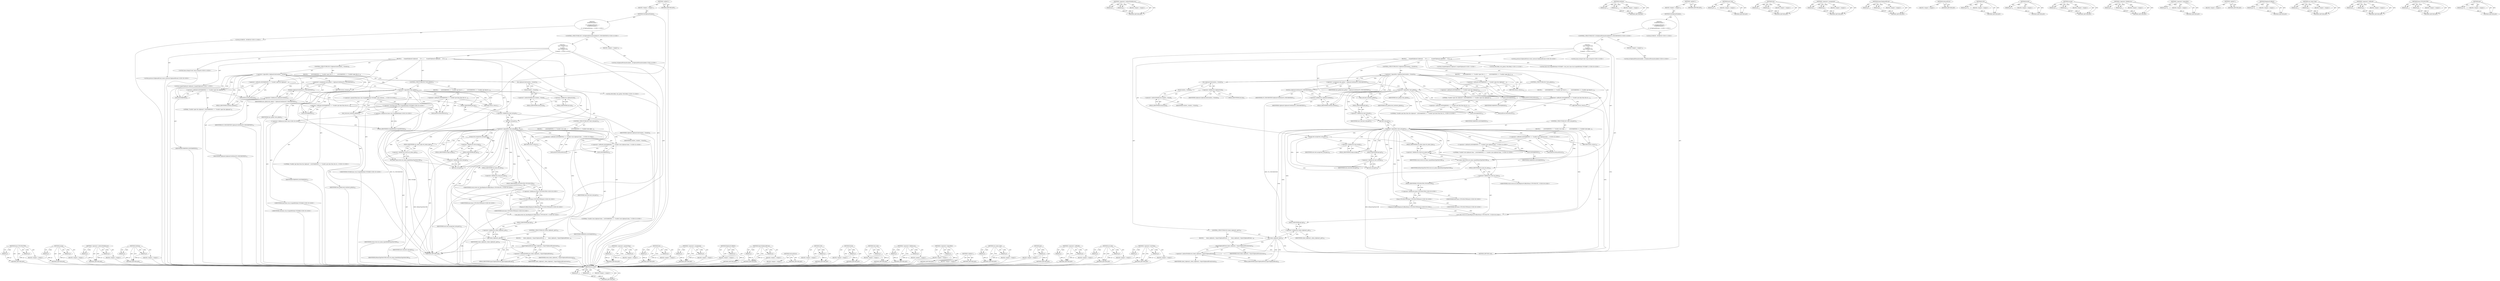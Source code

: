digraph "get" {
vulnerable_233 [label=<(METHOD,base.UTF16ToUTF8)>];
vulnerable_234 [label=<(PARAM,p1)>];
vulnerable_235 [label=<(PARAM,p2)>];
vulnerable_236 [label=<(BLOCK,&lt;empty&gt;,&lt;empty&gt;)>];
vulnerable_237 [label=<(METHOD_RETURN,ANY)>];
vulnerable_214 [label=<(METHOD,assign)>];
vulnerable_215 [label=<(PARAM,p1)>];
vulnerable_216 [label=<(PARAM,p2)>];
vulnerable_217 [label=<(BLOCK,&lt;empty&gt;,&lt;empty&gt;)>];
vulnerable_218 [label=<(METHOD_RETURN,ANY)>];
vulnerable_169 [label=<(METHOD,&lt;operator&gt;.indirectFieldAccess)>];
vulnerable_170 [label=<(PARAM,p1)>];
vulnerable_171 [label=<(PARAM,p2)>];
vulnerable_172 [label=<(BLOCK,&lt;empty&gt;,&lt;empty&gt;)>];
vulnerable_173 [label=<(METHOD_RETURN,ANY)>];
vulnerable_191 [label=<(METHOD,GetData)>];
vulnerable_192 [label=<(PARAM,p1)>];
vulnerable_193 [label=<(PARAM,p2)>];
vulnerable_194 [label=<(BLOCK,&lt;empty&gt;,&lt;empty&gt;)>];
vulnerable_195 [label=<(METHOD_RETURN,ANY)>];
vulnerable_6 [label=<(METHOD,&lt;global&gt;)<SUB>1</SUB>>];
vulnerable_7 [label=<(BLOCK,&lt;empty&gt;,&lt;empty&gt;)<SUB>1</SUB>>];
vulnerable_8 [label=<(METHOD,OnClipboardUpdate)<SUB>1</SUB>>];
vulnerable_9 [label="<(BLOCK,{
  DCHECK(window_);

  if (::IsClipboardFormat...,{
  DCHECK(window_);

  if (::IsClipboardFormat...)<SUB>1</SUB>>"];
vulnerable_10 [label="<(LOCAL,DCHECK : DCHECK)<SUB>2</SUB>>"];
vulnerable_11 [label="<(CONTROL_STRUCTURE,IF,if (::IsClipboardFormatAvailable(CF_UNICODETEXT)))<SUB>4</SUB>>"];
vulnerable_12 [label=<(BLOCK,&lt;empty&gt;,&lt;empty&gt;)<SUB>4</SUB>>];
vulnerable_13 [label="<(LOCAL,IsClipboardFormatAvailable : IsClipboardFormatAvailable)<SUB>4</SUB>>"];
vulnerable_14 [label="<(BLOCK,{
    base::string16 text;
    {
      ScopedCl...,{
    base::string16 text;
    {
      ScopedCl...)<SUB>4</SUB>>"];
vulnerable_15 [label="<(LOCAL,base.string16 text: base.string16)<SUB>5</SUB>>"];
vulnerable_16 [label=<(BLOCK,{
      ScopedClipboard clipboard;
      if (!c...,{
      ScopedClipboard clipboard;
      if (!c...)<SUB>6</SUB>>];
vulnerable_17 [label="<(LOCAL,ScopedClipboard clipboard: ScopedClipboard)<SUB>7</SUB>>"];
vulnerable_18 [label=<(CONTROL_STRUCTURE,IF,if (!clipboard.Init(window_-&gt;hwnd())))<SUB>8</SUB>>];
vulnerable_19 [label=<(&lt;operator&gt;.logicalNot,!clipboard.Init(window_-&gt;hwnd()))<SUB>8</SUB>>];
vulnerable_20 [label=<(Init,clipboard.Init(window_-&gt;hwnd()))<SUB>8</SUB>>];
vulnerable_21 [label=<(&lt;operator&gt;.fieldAccess,clipboard.Init)<SUB>8</SUB>>];
vulnerable_22 [label=<(IDENTIFIER,clipboard,clipboard.Init(window_-&gt;hwnd()))<SUB>8</SUB>>];
vulnerable_23 [label=<(FIELD_IDENTIFIER,Init,Init)<SUB>8</SUB>>];
vulnerable_24 [label=<(hwnd,window_-&gt;hwnd())<SUB>8</SUB>>];
vulnerable_25 [label=<(&lt;operator&gt;.indirectFieldAccess,window_-&gt;hwnd)<SUB>8</SUB>>];
vulnerable_26 [label=<(IDENTIFIER,window_,window_-&gt;hwnd())<SUB>8</SUB>>];
vulnerable_27 [label=<(FIELD_IDENTIFIER,hwnd,hwnd)<SUB>8</SUB>>];
vulnerable_28 [label=<(BLOCK,{
        LOG(WARNING) &lt;&lt; &quot;Couldn't open the cl...,{
        LOG(WARNING) &lt;&lt; &quot;Couldn't open the cl...)<SUB>8</SUB>>];
vulnerable_29 [label=<(&lt;operator&gt;.shiftLeft,LOG(WARNING) &lt;&lt; &quot;Couldn't open the clipboard.&quot; ...)<SUB>9</SUB>>];
vulnerable_30 [label=<(&lt;operator&gt;.shiftLeft,LOG(WARNING) &lt;&lt; &quot;Couldn't open the clipboard.&quot;)<SUB>9</SUB>>];
vulnerable_31 [label=<(LOG,LOG(WARNING))<SUB>9</SUB>>];
vulnerable_32 [label=<(IDENTIFIER,WARNING,LOG(WARNING))<SUB>9</SUB>>];
vulnerable_33 [label=<(LITERAL,&quot;Couldn't open the clipboard.&quot;,LOG(WARNING) &lt;&lt; &quot;Couldn't open the clipboard.&quot;)<SUB>9</SUB>>];
vulnerable_34 [label=<(GetLastError,GetLastError())<SUB>9</SUB>>];
vulnerable_35 [label=<(RETURN,return;,return;)<SUB>10</SUB>>];
vulnerable_36 [label="<(LOCAL,HGLOBAL text_global: HGLOBAL)<SUB>13</SUB>>"];
vulnerable_37 [label=<(&lt;operator&gt;.assignment,text_global = clipboard.GetData(CF_UNICODETEXT))<SUB>13</SUB>>];
vulnerable_38 [label=<(IDENTIFIER,text_global,text_global = clipboard.GetData(CF_UNICODETEXT))<SUB>13</SUB>>];
vulnerable_39 [label=<(GetData,clipboard.GetData(CF_UNICODETEXT))<SUB>13</SUB>>];
vulnerable_40 [label=<(&lt;operator&gt;.fieldAccess,clipboard.GetData)<SUB>13</SUB>>];
vulnerable_41 [label=<(IDENTIFIER,clipboard,clipboard.GetData(CF_UNICODETEXT))<SUB>13</SUB>>];
vulnerable_42 [label=<(FIELD_IDENTIFIER,GetData,GetData)<SUB>13</SUB>>];
vulnerable_43 [label=<(IDENTIFIER,CF_UNICODETEXT,clipboard.GetData(CF_UNICODETEXT))<SUB>13</SUB>>];
vulnerable_44 [label=<(CONTROL_STRUCTURE,IF,if (!text_global))<SUB>14</SUB>>];
vulnerable_45 [label=<(&lt;operator&gt;.logicalNot,!text_global)<SUB>14</SUB>>];
vulnerable_46 [label=<(IDENTIFIER,text_global,!text_global)<SUB>14</SUB>>];
vulnerable_47 [label=<(BLOCK,{
        LOG(WARNING) &lt;&lt; &quot;Couldn't get data fr...,{
        LOG(WARNING) &lt;&lt; &quot;Couldn't get data fr...)<SUB>14</SUB>>];
vulnerable_48 [label=<(&lt;operator&gt;.shiftLeft,LOG(WARNING) &lt;&lt; &quot;Couldn't get data from the cli...)<SUB>15</SUB>>];
vulnerable_49 [label=<(&lt;operator&gt;.shiftLeft,LOG(WARNING) &lt;&lt; &quot;Couldn't get data from the cli...)<SUB>15</SUB>>];
vulnerable_50 [label=<(LOG,LOG(WARNING))<SUB>15</SUB>>];
vulnerable_51 [label=<(IDENTIFIER,WARNING,LOG(WARNING))<SUB>15</SUB>>];
vulnerable_52 [label="<(LITERAL,&quot;Couldn't get data from the clipboard: &quot;,LOG(WARNING) &lt;&lt; &quot;Couldn't get data from the cli...)<SUB>15</SUB>>"];
vulnerable_53 [label=<(GetLastError,GetLastError())<SUB>16</SUB>>];
vulnerable_54 [label=<(RETURN,return;,return;)<SUB>17</SUB>>];
vulnerable_55 [label="<(&lt;operator&gt;.greaterThan,base::win::ScopedHGlobal&lt;WCHAR&gt; text_lock(text_...)<SUB>20</SUB>>"];
vulnerable_56 [label="<(&lt;operator&gt;.lessThan,base::win::ScopedHGlobal&lt;WCHAR)<SUB>20</SUB>>"];
vulnerable_57 [label="<(&lt;operator&gt;.fieldAccess,base::win::ScopedHGlobal)<SUB>20</SUB>>"];
vulnerable_58 [label="<(&lt;operator&gt;.fieldAccess,base::win)<SUB>20</SUB>>"];
vulnerable_59 [label="<(IDENTIFIER,base,base::win::ScopedHGlobal&lt;WCHAR)<SUB>20</SUB>>"];
vulnerable_60 [label="<(IDENTIFIER,win,base::win::ScopedHGlobal&lt;WCHAR)<SUB>20</SUB>>"];
vulnerable_61 [label=<(FIELD_IDENTIFIER,ScopedHGlobal,ScopedHGlobal)<SUB>20</SUB>>];
vulnerable_62 [label="<(IDENTIFIER,WCHAR,base::win::ScopedHGlobal&lt;WCHAR)<SUB>20</SUB>>"];
vulnerable_63 [label=<(text_lock,text_lock(text_global))<SUB>20</SUB>>];
vulnerable_64 [label=<(IDENTIFIER,text_global,text_lock(text_global))<SUB>20</SUB>>];
vulnerable_65 [label=<(CONTROL_STRUCTURE,IF,if (!text_lock.get()))<SUB>21</SUB>>];
vulnerable_66 [label=<(&lt;operator&gt;.logicalNot,!text_lock.get())<SUB>21</SUB>>];
vulnerable_67 [label=<(get,text_lock.get())<SUB>21</SUB>>];
vulnerable_68 [label=<(&lt;operator&gt;.fieldAccess,text_lock.get)<SUB>21</SUB>>];
vulnerable_69 [label=<(IDENTIFIER,text_lock,text_lock.get())<SUB>21</SUB>>];
vulnerable_70 [label=<(FIELD_IDENTIFIER,get,get)<SUB>21</SUB>>];
vulnerable_71 [label=<(BLOCK,{
         LOG(WARNING) &lt;&lt; &quot;Couldn't lock clipb...,{
         LOG(WARNING) &lt;&lt; &quot;Couldn't lock clipb...)<SUB>21</SUB>>];
vulnerable_72 [label="<(&lt;operator&gt;.shiftLeft,LOG(WARNING) &lt;&lt; &quot;Couldn't lock clipboard data: ...)<SUB>22</SUB>>"];
vulnerable_73 [label="<(&lt;operator&gt;.shiftLeft,LOG(WARNING) &lt;&lt; &quot;Couldn't lock clipboard data: &quot;)<SUB>22</SUB>>"];
vulnerable_74 [label=<(LOG,LOG(WARNING))<SUB>22</SUB>>];
vulnerable_75 [label=<(IDENTIFIER,WARNING,LOG(WARNING))<SUB>22</SUB>>];
vulnerable_76 [label="<(LITERAL,&quot;Couldn't lock clipboard data: &quot;,LOG(WARNING) &lt;&lt; &quot;Couldn't lock clipboard data: &quot;)<SUB>22</SUB>>"];
vulnerable_77 [label=<(GetLastError,GetLastError())<SUB>22</SUB>>];
vulnerable_78 [label=<(RETURN,return;,return;)<SUB>23</SUB>>];
vulnerable_79 [label=<(assign,text.assign(text_lock.get()))<SUB>25</SUB>>];
vulnerable_80 [label=<(&lt;operator&gt;.fieldAccess,text.assign)<SUB>25</SUB>>];
vulnerable_81 [label=<(IDENTIFIER,text,text.assign(text_lock.get()))<SUB>25</SUB>>];
vulnerable_82 [label=<(FIELD_IDENTIFIER,assign,assign)<SUB>25</SUB>>];
vulnerable_83 [label=<(get,text_lock.get())<SUB>25</SUB>>];
vulnerable_84 [label=<(&lt;operator&gt;.fieldAccess,text_lock.get)<SUB>25</SUB>>];
vulnerable_85 [label=<(IDENTIFIER,text_lock,text_lock.get())<SUB>25</SUB>>];
vulnerable_86 [label=<(FIELD_IDENTIFIER,get,get)<SUB>25</SUB>>];
vulnerable_87 [label="<(LOCAL,protocol.ClipboardEvent event: protocol.ClipboardEvent)<SUB>28</SUB>>"];
vulnerable_88 [label=<(set_mime_type,event.set_mime_type(kMimeTypeTextUtf8))<SUB>29</SUB>>];
vulnerable_89 [label=<(&lt;operator&gt;.fieldAccess,event.set_mime_type)<SUB>29</SUB>>];
vulnerable_90 [label=<(IDENTIFIER,event,event.set_mime_type(kMimeTypeTextUtf8))<SUB>29</SUB>>];
vulnerable_91 [label=<(FIELD_IDENTIFIER,set_mime_type,set_mime_type)<SUB>29</SUB>>];
vulnerable_92 [label=<(IDENTIFIER,kMimeTypeTextUtf8,event.set_mime_type(kMimeTypeTextUtf8))<SUB>29</SUB>>];
vulnerable_93 [label="<(set_data,event.set_data(ReplaceCrLfByLf(base::UTF16ToUTF...)<SUB>30</SUB>>"];
vulnerable_94 [label=<(&lt;operator&gt;.fieldAccess,event.set_data)<SUB>30</SUB>>];
vulnerable_95 [label="<(IDENTIFIER,event,event.set_data(ReplaceCrLfByLf(base::UTF16ToUTF...)<SUB>30</SUB>>"];
vulnerable_96 [label=<(FIELD_IDENTIFIER,set_data,set_data)<SUB>30</SUB>>];
vulnerable_97 [label="<(ReplaceCrLfByLf,ReplaceCrLfByLf(base::UTF16ToUTF8(text)))<SUB>30</SUB>>"];
vulnerable_98 [label="<(base.UTF16ToUTF8,base::UTF16ToUTF8(text))<SUB>30</SUB>>"];
vulnerable_99 [label="<(&lt;operator&gt;.fieldAccess,base::UTF16ToUTF8)<SUB>30</SUB>>"];
vulnerable_100 [label="<(IDENTIFIER,base,base::UTF16ToUTF8(text))<SUB>30</SUB>>"];
vulnerable_101 [label=<(FIELD_IDENTIFIER,UTF16ToUTF8,UTF16ToUTF8)<SUB>30</SUB>>];
vulnerable_102 [label="<(IDENTIFIER,text,base::UTF16ToUTF8(text))<SUB>30</SUB>>"];
vulnerable_103 [label=<(CONTROL_STRUCTURE,IF,if (client_clipboard_.get()))<SUB>32</SUB>>];
vulnerable_104 [label=<(get,client_clipboard_.get())<SUB>32</SUB>>];
vulnerable_105 [label=<(&lt;operator&gt;.fieldAccess,client_clipboard_.get)<SUB>32</SUB>>];
vulnerable_106 [label=<(IDENTIFIER,client_clipboard_,client_clipboard_.get())<SUB>32</SUB>>];
vulnerable_107 [label=<(FIELD_IDENTIFIER,get,get)<SUB>32</SUB>>];
vulnerable_108 [label=<(BLOCK,{
      client_clipboard_-&gt;InjectClipboardEvent...,{
      client_clipboard_-&gt;InjectClipboardEvent...)<SUB>32</SUB>>];
vulnerable_109 [label=<(InjectClipboardEvent,client_clipboard_-&gt;InjectClipboardEvent(event))<SUB>33</SUB>>];
vulnerable_110 [label=<(&lt;operator&gt;.indirectFieldAccess,client_clipboard_-&gt;InjectClipboardEvent)<SUB>33</SUB>>];
vulnerable_111 [label=<(IDENTIFIER,client_clipboard_,client_clipboard_-&gt;InjectClipboardEvent(event))<SUB>33</SUB>>];
vulnerable_112 [label=<(FIELD_IDENTIFIER,InjectClipboardEvent,InjectClipboardEvent)<SUB>33</SUB>>];
vulnerable_113 [label=<(IDENTIFIER,event,client_clipboard_-&gt;InjectClipboardEvent(event))<SUB>33</SUB>>];
vulnerable_114 [label=<(METHOD_RETURN,void)<SUB>1</SUB>>];
vulnerable_116 [label=<(METHOD_RETURN,ANY)<SUB>1</SUB>>];
vulnerable_196 [label=<(METHOD,&lt;operator&gt;.greaterThan)>];
vulnerable_197 [label=<(PARAM,p1)>];
vulnerable_198 [label=<(PARAM,p2)>];
vulnerable_199 [label=<(BLOCK,&lt;empty&gt;,&lt;empty&gt;)>];
vulnerable_200 [label=<(METHOD_RETURN,ANY)>];
vulnerable_155 [label=<(METHOD,Init)>];
vulnerable_156 [label=<(PARAM,p1)>];
vulnerable_157 [label=<(PARAM,p2)>];
vulnerable_158 [label=<(BLOCK,&lt;empty&gt;,&lt;empty&gt;)>];
vulnerable_159 [label=<(METHOD_RETURN,ANY)>];
vulnerable_186 [label=<(METHOD,&lt;operator&gt;.assignment)>];
vulnerable_187 [label=<(PARAM,p1)>];
vulnerable_188 [label=<(PARAM,p2)>];
vulnerable_189 [label=<(BLOCK,&lt;empty&gt;,&lt;empty&gt;)>];
vulnerable_190 [label=<(METHOD_RETURN,ANY)>];
vulnerable_229 [label=<(METHOD,ReplaceCrLfByLf)>];
vulnerable_230 [label=<(PARAM,p1)>];
vulnerable_231 [label=<(BLOCK,&lt;empty&gt;,&lt;empty&gt;)>];
vulnerable_232 [label=<(METHOD_RETURN,ANY)>];
vulnerable_238 [label=<(METHOD,InjectClipboardEvent)>];
vulnerable_239 [label=<(PARAM,p1)>];
vulnerable_240 [label=<(PARAM,p2)>];
vulnerable_241 [label=<(BLOCK,&lt;empty&gt;,&lt;empty&gt;)>];
vulnerable_242 [label=<(METHOD_RETURN,ANY)>];
vulnerable_183 [label=<(METHOD,GetLastError)>];
vulnerable_184 [label=<(BLOCK,&lt;empty&gt;,&lt;empty&gt;)>];
vulnerable_185 [label=<(METHOD_RETURN,ANY)>];
vulnerable_179 [label=<(METHOD,LOG)>];
vulnerable_180 [label=<(PARAM,p1)>];
vulnerable_181 [label=<(BLOCK,&lt;empty&gt;,&lt;empty&gt;)>];
vulnerable_182 [label=<(METHOD_RETURN,ANY)>];
vulnerable_165 [label=<(METHOD,hwnd)>];
vulnerable_166 [label=<(PARAM,p1)>];
vulnerable_167 [label=<(BLOCK,&lt;empty&gt;,&lt;empty&gt;)>];
vulnerable_168 [label=<(METHOD_RETURN,ANY)>];
vulnerable_206 [label=<(METHOD,text_lock)>];
vulnerable_207 [label=<(PARAM,p1)>];
vulnerable_208 [label=<(BLOCK,&lt;empty&gt;,&lt;empty&gt;)>];
vulnerable_209 [label=<(METHOD_RETURN,ANY)>];
vulnerable_160 [label=<(METHOD,&lt;operator&gt;.fieldAccess)>];
vulnerable_161 [label=<(PARAM,p1)>];
vulnerable_162 [label=<(PARAM,p2)>];
vulnerable_163 [label=<(BLOCK,&lt;empty&gt;,&lt;empty&gt;)>];
vulnerable_164 [label=<(METHOD_RETURN,ANY)>];
vulnerable_151 [label=<(METHOD,&lt;operator&gt;.logicalNot)>];
vulnerable_152 [label=<(PARAM,p1)>];
vulnerable_153 [label=<(BLOCK,&lt;empty&gt;,&lt;empty&gt;)>];
vulnerable_154 [label=<(METHOD_RETURN,ANY)>];
vulnerable_145 [label=<(METHOD,&lt;global&gt;)<SUB>1</SUB>>];
vulnerable_146 [label=<(BLOCK,&lt;empty&gt;,&lt;empty&gt;)>];
vulnerable_147 [label=<(METHOD_RETURN,ANY)>];
vulnerable_219 [label=<(METHOD,set_mime_type)>];
vulnerable_220 [label=<(PARAM,p1)>];
vulnerable_221 [label=<(PARAM,p2)>];
vulnerable_222 [label=<(BLOCK,&lt;empty&gt;,&lt;empty&gt;)>];
vulnerable_223 [label=<(METHOD_RETURN,ANY)>];
vulnerable_210 [label=<(METHOD,get)>];
vulnerable_211 [label=<(PARAM,p1)>];
vulnerable_212 [label=<(BLOCK,&lt;empty&gt;,&lt;empty&gt;)>];
vulnerable_213 [label=<(METHOD_RETURN,ANY)>];
vulnerable_174 [label=<(METHOD,&lt;operator&gt;.shiftLeft)>];
vulnerable_175 [label=<(PARAM,p1)>];
vulnerable_176 [label=<(PARAM,p2)>];
vulnerable_177 [label=<(BLOCK,&lt;empty&gt;,&lt;empty&gt;)>];
vulnerable_178 [label=<(METHOD_RETURN,ANY)>];
vulnerable_224 [label=<(METHOD,set_data)>];
vulnerable_225 [label=<(PARAM,p1)>];
vulnerable_226 [label=<(PARAM,p2)>];
vulnerable_227 [label=<(BLOCK,&lt;empty&gt;,&lt;empty&gt;)>];
vulnerable_228 [label=<(METHOD_RETURN,ANY)>];
vulnerable_201 [label=<(METHOD,&lt;operator&gt;.lessThan)>];
vulnerable_202 [label=<(PARAM,p1)>];
vulnerable_203 [label=<(PARAM,p2)>];
vulnerable_204 [label=<(BLOCK,&lt;empty&gt;,&lt;empty&gt;)>];
vulnerable_205 [label=<(METHOD_RETURN,ANY)>];
fixed_207 [label=<(METHOD,set_data)>];
fixed_208 [label=<(PARAM,p1)>];
fixed_209 [label=<(PARAM,p2)>];
fixed_210 [label=<(BLOCK,&lt;empty&gt;,&lt;empty&gt;)>];
fixed_211 [label=<(METHOD_RETURN,ANY)>];
fixed_162 [label=<(METHOD,&lt;operator&gt;.indirectFieldAccess)>];
fixed_163 [label=<(PARAM,p1)>];
fixed_164 [label=<(PARAM,p2)>];
fixed_165 [label=<(BLOCK,&lt;empty&gt;,&lt;empty&gt;)>];
fixed_166 [label=<(METHOD_RETURN,ANY)>];
fixed_184 [label=<(METHOD,GetData)>];
fixed_185 [label=<(PARAM,p1)>];
fixed_186 [label=<(PARAM,p2)>];
fixed_187 [label=<(BLOCK,&lt;empty&gt;,&lt;empty&gt;)>];
fixed_188 [label=<(METHOD_RETURN,ANY)>];
fixed_6 [label=<(METHOD,&lt;global&gt;)<SUB>1</SUB>>];
fixed_7 [label=<(BLOCK,&lt;empty&gt;,&lt;empty&gt;)<SUB>1</SUB>>];
fixed_8 [label=<(METHOD,OnClipboardUpdate)<SUB>1</SUB>>];
fixed_9 [label="<(BLOCK,{
  DCHECK(window_);

  if (::IsClipboardFormat...,{
  DCHECK(window_);

  if (::IsClipboardFormat...)<SUB>1</SUB>>"];
fixed_10 [label="<(LOCAL,DCHECK : DCHECK)<SUB>2</SUB>>"];
fixed_11 [label="<(CONTROL_STRUCTURE,IF,if (::IsClipboardFormatAvailable(CF_UNICODETEXT)))<SUB>4</SUB>>"];
fixed_12 [label=<(BLOCK,&lt;empty&gt;,&lt;empty&gt;)<SUB>4</SUB>>];
fixed_13 [label="<(LOCAL,IsClipboardFormatAvailable : IsClipboardFormatAvailable)<SUB>4</SUB>>"];
fixed_14 [label="<(BLOCK,{
    base::string16 text;
    {
      ScopedCl...,{
    base::string16 text;
    {
      ScopedCl...)<SUB>4</SUB>>"];
fixed_15 [label="<(LOCAL,base.string16 text: base.string16)<SUB>5</SUB>>"];
fixed_16 [label=<(BLOCK,{
      ScopedClipboard clipboard;
      if (!c...,{
      ScopedClipboard clipboard;
      if (!c...)<SUB>6</SUB>>];
fixed_17 [label="<(LOCAL,ScopedClipboard clipboard: ScopedClipboard)<SUB>7</SUB>>"];
fixed_18 [label=<(CONTROL_STRUCTURE,IF,if (!clipboard.Init(window_-&gt;hwnd())))<SUB>8</SUB>>];
fixed_19 [label=<(&lt;operator&gt;.logicalNot,!clipboard.Init(window_-&gt;hwnd()))<SUB>8</SUB>>];
fixed_20 [label=<(Init,clipboard.Init(window_-&gt;hwnd()))<SUB>8</SUB>>];
fixed_21 [label=<(&lt;operator&gt;.fieldAccess,clipboard.Init)<SUB>8</SUB>>];
fixed_22 [label=<(IDENTIFIER,clipboard,clipboard.Init(window_-&gt;hwnd()))<SUB>8</SUB>>];
fixed_23 [label=<(FIELD_IDENTIFIER,Init,Init)<SUB>8</SUB>>];
fixed_24 [label=<(hwnd,window_-&gt;hwnd())<SUB>8</SUB>>];
fixed_25 [label=<(&lt;operator&gt;.indirectFieldAccess,window_-&gt;hwnd)<SUB>8</SUB>>];
fixed_26 [label=<(IDENTIFIER,window_,window_-&gt;hwnd())<SUB>8</SUB>>];
fixed_27 [label=<(FIELD_IDENTIFIER,hwnd,hwnd)<SUB>8</SUB>>];
fixed_28 [label=<(BLOCK,{
        LOG(WARNING) &lt;&lt; &quot;Couldn't open the cl...,{
        LOG(WARNING) &lt;&lt; &quot;Couldn't open the cl...)<SUB>8</SUB>>];
fixed_29 [label=<(&lt;operator&gt;.shiftLeft,LOG(WARNING) &lt;&lt; &quot;Couldn't open the clipboard.&quot; ...)<SUB>9</SUB>>];
fixed_30 [label=<(&lt;operator&gt;.shiftLeft,LOG(WARNING) &lt;&lt; &quot;Couldn't open the clipboard.&quot;)<SUB>9</SUB>>];
fixed_31 [label=<(LOG,LOG(WARNING))<SUB>9</SUB>>];
fixed_32 [label=<(IDENTIFIER,WARNING,LOG(WARNING))<SUB>9</SUB>>];
fixed_33 [label=<(LITERAL,&quot;Couldn't open the clipboard.&quot;,LOG(WARNING) &lt;&lt; &quot;Couldn't open the clipboard.&quot;)<SUB>9</SUB>>];
fixed_34 [label=<(GetLastError,GetLastError())<SUB>9</SUB>>];
fixed_35 [label=<(RETURN,return;,return;)<SUB>10</SUB>>];
fixed_36 [label="<(LOCAL,HGLOBAL text_global: HGLOBAL)<SUB>13</SUB>>"];
fixed_37 [label=<(&lt;operator&gt;.assignment,text_global = clipboard.GetData(CF_UNICODETEXT))<SUB>13</SUB>>];
fixed_38 [label=<(IDENTIFIER,text_global,text_global = clipboard.GetData(CF_UNICODETEXT))<SUB>13</SUB>>];
fixed_39 [label=<(GetData,clipboard.GetData(CF_UNICODETEXT))<SUB>13</SUB>>];
fixed_40 [label=<(&lt;operator&gt;.fieldAccess,clipboard.GetData)<SUB>13</SUB>>];
fixed_41 [label=<(IDENTIFIER,clipboard,clipboard.GetData(CF_UNICODETEXT))<SUB>13</SUB>>];
fixed_42 [label=<(FIELD_IDENTIFIER,GetData,GetData)<SUB>13</SUB>>];
fixed_43 [label=<(IDENTIFIER,CF_UNICODETEXT,clipboard.GetData(CF_UNICODETEXT))<SUB>13</SUB>>];
fixed_44 [label=<(CONTROL_STRUCTURE,IF,if (!text_global))<SUB>14</SUB>>];
fixed_45 [label=<(&lt;operator&gt;.logicalNot,!text_global)<SUB>14</SUB>>];
fixed_46 [label=<(IDENTIFIER,text_global,!text_global)<SUB>14</SUB>>];
fixed_47 [label=<(BLOCK,{
        LOG(WARNING) &lt;&lt; &quot;Couldn't get data fr...,{
        LOG(WARNING) &lt;&lt; &quot;Couldn't get data fr...)<SUB>14</SUB>>];
fixed_48 [label=<(&lt;operator&gt;.shiftLeft,LOG(WARNING) &lt;&lt; &quot;Couldn't get data from the cli...)<SUB>15</SUB>>];
fixed_49 [label=<(&lt;operator&gt;.shiftLeft,LOG(WARNING) &lt;&lt; &quot;Couldn't get data from the cli...)<SUB>15</SUB>>];
fixed_50 [label=<(LOG,LOG(WARNING))<SUB>15</SUB>>];
fixed_51 [label=<(IDENTIFIER,WARNING,LOG(WARNING))<SUB>15</SUB>>];
fixed_52 [label="<(LITERAL,&quot;Couldn't get data from the clipboard: &quot;,LOG(WARNING) &lt;&lt; &quot;Couldn't get data from the cli...)<SUB>15</SUB>>"];
fixed_53 [label=<(GetLastError,GetLastError())<SUB>16</SUB>>];
fixed_54 [label=<(RETURN,return;,return;)<SUB>17</SUB>>];
fixed_55 [label="<(LOCAL,base.win.ScopedHGlobal&lt;WCHAR*&gt; text_lock: base.win.ScopedHGlobal&lt;WCHAR*&gt;)<SUB>20</SUB>>"];
fixed_56 [label=<(text_lock,text_lock(text_global))<SUB>20</SUB>>];
fixed_57 [label=<(IDENTIFIER,text_global,text_lock(text_global))<SUB>20</SUB>>];
fixed_58 [label=<(CONTROL_STRUCTURE,IF,if (!text_lock.get()))<SUB>21</SUB>>];
fixed_59 [label=<(&lt;operator&gt;.logicalNot,!text_lock.get())<SUB>21</SUB>>];
fixed_60 [label=<(get,text_lock.get())<SUB>21</SUB>>];
fixed_61 [label=<(&lt;operator&gt;.fieldAccess,text_lock.get)<SUB>21</SUB>>];
fixed_62 [label=<(IDENTIFIER,text_lock,text_lock.get())<SUB>21</SUB>>];
fixed_63 [label=<(FIELD_IDENTIFIER,get,get)<SUB>21</SUB>>];
fixed_64 [label=<(BLOCK,{
         LOG(WARNING) &lt;&lt; &quot;Couldn't lock clipb...,{
         LOG(WARNING) &lt;&lt; &quot;Couldn't lock clipb...)<SUB>21</SUB>>];
fixed_65 [label="<(&lt;operator&gt;.shiftLeft,LOG(WARNING) &lt;&lt; &quot;Couldn't lock clipboard data: ...)<SUB>22</SUB>>"];
fixed_66 [label="<(&lt;operator&gt;.shiftLeft,LOG(WARNING) &lt;&lt; &quot;Couldn't lock clipboard data: &quot;)<SUB>22</SUB>>"];
fixed_67 [label=<(LOG,LOG(WARNING))<SUB>22</SUB>>];
fixed_68 [label=<(IDENTIFIER,WARNING,LOG(WARNING))<SUB>22</SUB>>];
fixed_69 [label="<(LITERAL,&quot;Couldn't lock clipboard data: &quot;,LOG(WARNING) &lt;&lt; &quot;Couldn't lock clipboard data: &quot;)<SUB>22</SUB>>"];
fixed_70 [label=<(GetLastError,GetLastError())<SUB>22</SUB>>];
fixed_71 [label=<(RETURN,return;,return;)<SUB>23</SUB>>];
fixed_72 [label=<(assign,text.assign(text_lock.get()))<SUB>25</SUB>>];
fixed_73 [label=<(&lt;operator&gt;.fieldAccess,text.assign)<SUB>25</SUB>>];
fixed_74 [label=<(IDENTIFIER,text,text.assign(text_lock.get()))<SUB>25</SUB>>];
fixed_75 [label=<(FIELD_IDENTIFIER,assign,assign)<SUB>25</SUB>>];
fixed_76 [label=<(get,text_lock.get())<SUB>25</SUB>>];
fixed_77 [label=<(&lt;operator&gt;.fieldAccess,text_lock.get)<SUB>25</SUB>>];
fixed_78 [label=<(IDENTIFIER,text_lock,text_lock.get())<SUB>25</SUB>>];
fixed_79 [label=<(FIELD_IDENTIFIER,get,get)<SUB>25</SUB>>];
fixed_80 [label="<(LOCAL,protocol.ClipboardEvent event: protocol.ClipboardEvent)<SUB>28</SUB>>"];
fixed_81 [label=<(set_mime_type,event.set_mime_type(kMimeTypeTextUtf8))<SUB>29</SUB>>];
fixed_82 [label=<(&lt;operator&gt;.fieldAccess,event.set_mime_type)<SUB>29</SUB>>];
fixed_83 [label=<(IDENTIFIER,event,event.set_mime_type(kMimeTypeTextUtf8))<SUB>29</SUB>>];
fixed_84 [label=<(FIELD_IDENTIFIER,set_mime_type,set_mime_type)<SUB>29</SUB>>];
fixed_85 [label=<(IDENTIFIER,kMimeTypeTextUtf8,event.set_mime_type(kMimeTypeTextUtf8))<SUB>29</SUB>>];
fixed_86 [label="<(set_data,event.set_data(ReplaceCrLfByLf(base::UTF16ToUTF...)<SUB>30</SUB>>"];
fixed_87 [label=<(&lt;operator&gt;.fieldAccess,event.set_data)<SUB>30</SUB>>];
fixed_88 [label="<(IDENTIFIER,event,event.set_data(ReplaceCrLfByLf(base::UTF16ToUTF...)<SUB>30</SUB>>"];
fixed_89 [label=<(FIELD_IDENTIFIER,set_data,set_data)<SUB>30</SUB>>];
fixed_90 [label="<(ReplaceCrLfByLf,ReplaceCrLfByLf(base::UTF16ToUTF8(text)))<SUB>30</SUB>>"];
fixed_91 [label="<(base.UTF16ToUTF8,base::UTF16ToUTF8(text))<SUB>30</SUB>>"];
fixed_92 [label="<(&lt;operator&gt;.fieldAccess,base::UTF16ToUTF8)<SUB>30</SUB>>"];
fixed_93 [label="<(IDENTIFIER,base,base::UTF16ToUTF8(text))<SUB>30</SUB>>"];
fixed_94 [label=<(FIELD_IDENTIFIER,UTF16ToUTF8,UTF16ToUTF8)<SUB>30</SUB>>];
fixed_95 [label="<(IDENTIFIER,text,base::UTF16ToUTF8(text))<SUB>30</SUB>>"];
fixed_96 [label=<(CONTROL_STRUCTURE,IF,if (client_clipboard_.get()))<SUB>32</SUB>>];
fixed_97 [label=<(get,client_clipboard_.get())<SUB>32</SUB>>];
fixed_98 [label=<(&lt;operator&gt;.fieldAccess,client_clipboard_.get)<SUB>32</SUB>>];
fixed_99 [label=<(IDENTIFIER,client_clipboard_,client_clipboard_.get())<SUB>32</SUB>>];
fixed_100 [label=<(FIELD_IDENTIFIER,get,get)<SUB>32</SUB>>];
fixed_101 [label=<(BLOCK,{
      client_clipboard_-&gt;InjectClipboardEvent...,{
      client_clipboard_-&gt;InjectClipboardEvent...)<SUB>32</SUB>>];
fixed_102 [label=<(InjectClipboardEvent,client_clipboard_-&gt;InjectClipboardEvent(event))<SUB>33</SUB>>];
fixed_103 [label=<(&lt;operator&gt;.indirectFieldAccess,client_clipboard_-&gt;InjectClipboardEvent)<SUB>33</SUB>>];
fixed_104 [label=<(IDENTIFIER,client_clipboard_,client_clipboard_-&gt;InjectClipboardEvent(event))<SUB>33</SUB>>];
fixed_105 [label=<(FIELD_IDENTIFIER,InjectClipboardEvent,InjectClipboardEvent)<SUB>33</SUB>>];
fixed_106 [label=<(IDENTIFIER,event,client_clipboard_-&gt;InjectClipboardEvent(event))<SUB>33</SUB>>];
fixed_107 [label=<(METHOD_RETURN,void)<SUB>1</SUB>>];
fixed_109 [label=<(METHOD_RETURN,ANY)<SUB>1</SUB>>];
fixed_189 [label=<(METHOD,text_lock)>];
fixed_190 [label=<(PARAM,p1)>];
fixed_191 [label=<(BLOCK,&lt;empty&gt;,&lt;empty&gt;)>];
fixed_192 [label=<(METHOD_RETURN,ANY)>];
fixed_148 [label=<(METHOD,Init)>];
fixed_149 [label=<(PARAM,p1)>];
fixed_150 [label=<(PARAM,p2)>];
fixed_151 [label=<(BLOCK,&lt;empty&gt;,&lt;empty&gt;)>];
fixed_152 [label=<(METHOD_RETURN,ANY)>];
fixed_179 [label=<(METHOD,&lt;operator&gt;.assignment)>];
fixed_180 [label=<(PARAM,p1)>];
fixed_181 [label=<(PARAM,p2)>];
fixed_182 [label=<(BLOCK,&lt;empty&gt;,&lt;empty&gt;)>];
fixed_183 [label=<(METHOD_RETURN,ANY)>];
fixed_221 [label=<(METHOD,InjectClipboardEvent)>];
fixed_222 [label=<(PARAM,p1)>];
fixed_223 [label=<(PARAM,p2)>];
fixed_224 [label=<(BLOCK,&lt;empty&gt;,&lt;empty&gt;)>];
fixed_225 [label=<(METHOD_RETURN,ANY)>];
fixed_176 [label=<(METHOD,GetLastError)>];
fixed_177 [label=<(BLOCK,&lt;empty&gt;,&lt;empty&gt;)>];
fixed_178 [label=<(METHOD_RETURN,ANY)>];
fixed_172 [label=<(METHOD,LOG)>];
fixed_173 [label=<(PARAM,p1)>];
fixed_174 [label=<(BLOCK,&lt;empty&gt;,&lt;empty&gt;)>];
fixed_175 [label=<(METHOD_RETURN,ANY)>];
fixed_158 [label=<(METHOD,hwnd)>];
fixed_159 [label=<(PARAM,p1)>];
fixed_160 [label=<(BLOCK,&lt;empty&gt;,&lt;empty&gt;)>];
fixed_161 [label=<(METHOD_RETURN,ANY)>];
fixed_197 [label=<(METHOD,assign)>];
fixed_198 [label=<(PARAM,p1)>];
fixed_199 [label=<(PARAM,p2)>];
fixed_200 [label=<(BLOCK,&lt;empty&gt;,&lt;empty&gt;)>];
fixed_201 [label=<(METHOD_RETURN,ANY)>];
fixed_153 [label=<(METHOD,&lt;operator&gt;.fieldAccess)>];
fixed_154 [label=<(PARAM,p1)>];
fixed_155 [label=<(PARAM,p2)>];
fixed_156 [label=<(BLOCK,&lt;empty&gt;,&lt;empty&gt;)>];
fixed_157 [label=<(METHOD_RETURN,ANY)>];
fixed_144 [label=<(METHOD,&lt;operator&gt;.logicalNot)>];
fixed_145 [label=<(PARAM,p1)>];
fixed_146 [label=<(BLOCK,&lt;empty&gt;,&lt;empty&gt;)>];
fixed_147 [label=<(METHOD_RETURN,ANY)>];
fixed_138 [label=<(METHOD,&lt;global&gt;)<SUB>1</SUB>>];
fixed_139 [label=<(BLOCK,&lt;empty&gt;,&lt;empty&gt;)>];
fixed_140 [label=<(METHOD_RETURN,ANY)>];
fixed_212 [label=<(METHOD,ReplaceCrLfByLf)>];
fixed_213 [label=<(PARAM,p1)>];
fixed_214 [label=<(BLOCK,&lt;empty&gt;,&lt;empty&gt;)>];
fixed_215 [label=<(METHOD_RETURN,ANY)>];
fixed_202 [label=<(METHOD,set_mime_type)>];
fixed_203 [label=<(PARAM,p1)>];
fixed_204 [label=<(PARAM,p2)>];
fixed_205 [label=<(BLOCK,&lt;empty&gt;,&lt;empty&gt;)>];
fixed_206 [label=<(METHOD_RETURN,ANY)>];
fixed_167 [label=<(METHOD,&lt;operator&gt;.shiftLeft)>];
fixed_168 [label=<(PARAM,p1)>];
fixed_169 [label=<(PARAM,p2)>];
fixed_170 [label=<(BLOCK,&lt;empty&gt;,&lt;empty&gt;)>];
fixed_171 [label=<(METHOD_RETURN,ANY)>];
fixed_216 [label=<(METHOD,base.UTF16ToUTF8)>];
fixed_217 [label=<(PARAM,p1)>];
fixed_218 [label=<(PARAM,p2)>];
fixed_219 [label=<(BLOCK,&lt;empty&gt;,&lt;empty&gt;)>];
fixed_220 [label=<(METHOD_RETURN,ANY)>];
fixed_193 [label=<(METHOD,get)>];
fixed_194 [label=<(PARAM,p1)>];
fixed_195 [label=<(BLOCK,&lt;empty&gt;,&lt;empty&gt;)>];
fixed_196 [label=<(METHOD_RETURN,ANY)>];
vulnerable_233 -> vulnerable_234  [key=0, label="AST: "];
vulnerable_233 -> vulnerable_234  [key=1, label="DDG: "];
vulnerable_233 -> vulnerable_236  [key=0, label="AST: "];
vulnerable_233 -> vulnerable_235  [key=0, label="AST: "];
vulnerable_233 -> vulnerable_235  [key=1, label="DDG: "];
vulnerable_233 -> vulnerable_237  [key=0, label="AST: "];
vulnerable_233 -> vulnerable_237  [key=1, label="CFG: "];
vulnerable_234 -> vulnerable_237  [key=0, label="DDG: p1"];
vulnerable_235 -> vulnerable_237  [key=0, label="DDG: p2"];
vulnerable_236 -> fixed_207  [key=0];
vulnerable_237 -> fixed_207  [key=0];
vulnerable_214 -> vulnerable_215  [key=0, label="AST: "];
vulnerable_214 -> vulnerable_215  [key=1, label="DDG: "];
vulnerable_214 -> vulnerable_217  [key=0, label="AST: "];
vulnerable_214 -> vulnerable_216  [key=0, label="AST: "];
vulnerable_214 -> vulnerable_216  [key=1, label="DDG: "];
vulnerable_214 -> vulnerable_218  [key=0, label="AST: "];
vulnerable_214 -> vulnerable_218  [key=1, label="CFG: "];
vulnerable_215 -> vulnerable_218  [key=0, label="DDG: p1"];
vulnerable_216 -> vulnerable_218  [key=0, label="DDG: p2"];
vulnerable_217 -> fixed_207  [key=0];
vulnerable_218 -> fixed_207  [key=0];
vulnerable_169 -> vulnerable_170  [key=0, label="AST: "];
vulnerable_169 -> vulnerable_170  [key=1, label="DDG: "];
vulnerable_169 -> vulnerable_172  [key=0, label="AST: "];
vulnerable_169 -> vulnerable_171  [key=0, label="AST: "];
vulnerable_169 -> vulnerable_171  [key=1, label="DDG: "];
vulnerable_169 -> vulnerable_173  [key=0, label="AST: "];
vulnerable_169 -> vulnerable_173  [key=1, label="CFG: "];
vulnerable_170 -> vulnerable_173  [key=0, label="DDG: p1"];
vulnerable_171 -> vulnerable_173  [key=0, label="DDG: p2"];
vulnerable_172 -> fixed_207  [key=0];
vulnerable_173 -> fixed_207  [key=0];
vulnerable_191 -> vulnerable_192  [key=0, label="AST: "];
vulnerable_191 -> vulnerable_192  [key=1, label="DDG: "];
vulnerable_191 -> vulnerable_194  [key=0, label="AST: "];
vulnerable_191 -> vulnerable_193  [key=0, label="AST: "];
vulnerable_191 -> vulnerable_193  [key=1, label="DDG: "];
vulnerable_191 -> vulnerable_195  [key=0, label="AST: "];
vulnerable_191 -> vulnerable_195  [key=1, label="CFG: "];
vulnerable_192 -> vulnerable_195  [key=0, label="DDG: p1"];
vulnerable_193 -> vulnerable_195  [key=0, label="DDG: p2"];
vulnerable_194 -> fixed_207  [key=0];
vulnerable_195 -> fixed_207  [key=0];
vulnerable_6 -> vulnerable_7  [key=0, label="AST: "];
vulnerable_6 -> vulnerable_116  [key=0, label="AST: "];
vulnerable_6 -> vulnerable_116  [key=1, label="CFG: "];
vulnerable_7 -> vulnerable_8  [key=0, label="AST: "];
vulnerable_8 -> vulnerable_9  [key=0, label="AST: "];
vulnerable_8 -> vulnerable_114  [key=0, label="AST: "];
vulnerable_9 -> vulnerable_10  [key=0, label="AST: "];
vulnerable_9 -> vulnerable_11  [key=0, label="AST: "];
vulnerable_10 -> fixed_207  [key=0];
vulnerable_11 -> vulnerable_12  [key=0, label="AST: "];
vulnerable_11 -> vulnerable_14  [key=0, label="AST: "];
vulnerable_12 -> vulnerable_13  [key=0, label="AST: "];
vulnerable_13 -> fixed_207  [key=0];
vulnerable_14 -> vulnerable_15  [key=0, label="AST: "];
vulnerable_14 -> vulnerable_16  [key=0, label="AST: "];
vulnerable_14 -> vulnerable_87  [key=0, label="AST: "];
vulnerable_14 -> vulnerable_88  [key=0, label="AST: "];
vulnerable_14 -> vulnerable_93  [key=0, label="AST: "];
vulnerable_14 -> vulnerable_103  [key=0, label="AST: "];
vulnerable_15 -> fixed_207  [key=0];
vulnerable_16 -> vulnerable_17  [key=0, label="AST: "];
vulnerable_16 -> vulnerable_18  [key=0, label="AST: "];
vulnerable_16 -> vulnerable_36  [key=0, label="AST: "];
vulnerable_16 -> vulnerable_37  [key=0, label="AST: "];
vulnerable_16 -> vulnerable_44  [key=0, label="AST: "];
vulnerable_16 -> vulnerable_55  [key=0, label="AST: "];
vulnerable_16 -> vulnerable_65  [key=0, label="AST: "];
vulnerable_16 -> vulnerable_79  [key=0, label="AST: "];
vulnerable_17 -> fixed_207  [key=0];
vulnerable_18 -> vulnerable_19  [key=0, label="AST: "];
vulnerable_18 -> vulnerable_28  [key=0, label="AST: "];
vulnerable_19 -> vulnerable_20  [key=0, label="AST: "];
vulnerable_19 -> vulnerable_31  [key=0, label="CFG: "];
vulnerable_19 -> vulnerable_31  [key=1, label="CDG: "];
vulnerable_19 -> vulnerable_42  [key=0, label="CFG: "];
vulnerable_19 -> vulnerable_42  [key=1, label="CDG: "];
vulnerable_19 -> vulnerable_30  [key=0, label="CDG: "];
vulnerable_19 -> vulnerable_34  [key=0, label="CDG: "];
vulnerable_19 -> vulnerable_37  [key=0, label="CDG: "];
vulnerable_19 -> vulnerable_45  [key=0, label="CDG: "];
vulnerable_19 -> vulnerable_40  [key=0, label="CDG: "];
vulnerable_19 -> vulnerable_29  [key=0, label="CDG: "];
vulnerable_19 -> vulnerable_35  [key=0, label="CDG: "];
vulnerable_19 -> vulnerable_39  [key=0, label="CDG: "];
vulnerable_20 -> vulnerable_21  [key=0, label="AST: "];
vulnerable_20 -> vulnerable_24  [key=0, label="AST: "];
vulnerable_20 -> vulnerable_19  [key=0, label="CFG: "];
vulnerable_21 -> vulnerable_22  [key=0, label="AST: "];
vulnerable_21 -> vulnerable_23  [key=0, label="AST: "];
vulnerable_21 -> vulnerable_27  [key=0, label="CFG: "];
vulnerable_22 -> fixed_207  [key=0];
vulnerable_23 -> vulnerable_21  [key=0, label="CFG: "];
vulnerable_24 -> vulnerable_25  [key=0, label="AST: "];
vulnerable_24 -> vulnerable_20  [key=0, label="CFG: "];
vulnerable_25 -> vulnerable_26  [key=0, label="AST: "];
vulnerable_25 -> vulnerable_27  [key=0, label="AST: "];
vulnerable_25 -> vulnerable_24  [key=0, label="CFG: "];
vulnerable_26 -> fixed_207  [key=0];
vulnerable_27 -> vulnerable_25  [key=0, label="CFG: "];
vulnerable_28 -> vulnerable_29  [key=0, label="AST: "];
vulnerable_28 -> vulnerable_35  [key=0, label="AST: "];
vulnerable_29 -> vulnerable_30  [key=0, label="AST: "];
vulnerable_29 -> vulnerable_34  [key=0, label="AST: "];
vulnerable_29 -> vulnerable_35  [key=0, label="CFG: "];
vulnerable_30 -> vulnerable_31  [key=0, label="AST: "];
vulnerable_30 -> vulnerable_33  [key=0, label="AST: "];
vulnerable_30 -> vulnerable_34  [key=0, label="CFG: "];
vulnerable_31 -> vulnerable_32  [key=0, label="AST: "];
vulnerable_31 -> vulnerable_30  [key=0, label="CFG: "];
vulnerable_32 -> fixed_207  [key=0];
vulnerable_33 -> fixed_207  [key=0];
vulnerable_34 -> vulnerable_29  [key=0, label="CFG: "];
vulnerable_35 -> vulnerable_114  [key=0, label="CFG: "];
vulnerable_36 -> fixed_207  [key=0];
vulnerable_37 -> vulnerable_38  [key=0, label="AST: "];
vulnerable_37 -> vulnerable_39  [key=0, label="AST: "];
vulnerable_37 -> vulnerable_45  [key=0, label="CFG: "];
vulnerable_38 -> fixed_207  [key=0];
vulnerable_39 -> vulnerable_40  [key=0, label="AST: "];
vulnerable_39 -> vulnerable_43  [key=0, label="AST: "];
vulnerable_39 -> vulnerable_37  [key=0, label="CFG: "];
vulnerable_39 -> vulnerable_114  [key=0, label="DDG: CF_UNICODETEXT"];
vulnerable_40 -> vulnerable_41  [key=0, label="AST: "];
vulnerable_40 -> vulnerable_42  [key=0, label="AST: "];
vulnerable_40 -> vulnerable_39  [key=0, label="CFG: "];
vulnerable_41 -> fixed_207  [key=0];
vulnerable_42 -> vulnerable_40  [key=0, label="CFG: "];
vulnerable_43 -> fixed_207  [key=0];
vulnerable_44 -> vulnerable_45  [key=0, label="AST: "];
vulnerable_44 -> vulnerable_47  [key=0, label="AST: "];
vulnerable_45 -> vulnerable_46  [key=0, label="AST: "];
vulnerable_45 -> vulnerable_50  [key=0, label="CFG: "];
vulnerable_45 -> vulnerable_50  [key=1, label="CDG: "];
vulnerable_45 -> vulnerable_58  [key=0, label="CFG: "];
vulnerable_45 -> vulnerable_58  [key=1, label="CDG: "];
vulnerable_45 -> vulnerable_48  [key=0, label="CDG: "];
vulnerable_45 -> vulnerable_68  [key=0, label="CDG: "];
vulnerable_45 -> vulnerable_49  [key=0, label="CDG: "];
vulnerable_45 -> vulnerable_57  [key=0, label="CDG: "];
vulnerable_45 -> vulnerable_66  [key=0, label="CDG: "];
vulnerable_45 -> vulnerable_56  [key=0, label="CDG: "];
vulnerable_45 -> vulnerable_67  [key=0, label="CDG: "];
vulnerable_45 -> vulnerable_54  [key=0, label="CDG: "];
vulnerable_45 -> vulnerable_61  [key=0, label="CDG: "];
vulnerable_45 -> vulnerable_53  [key=0, label="CDG: "];
vulnerable_45 -> vulnerable_70  [key=0, label="CDG: "];
vulnerable_45 -> vulnerable_63  [key=0, label="CDG: "];
vulnerable_45 -> vulnerable_55  [key=0, label="CDG: "];
vulnerable_46 -> fixed_207  [key=0];
vulnerable_47 -> vulnerable_48  [key=0, label="AST: "];
vulnerable_47 -> vulnerable_54  [key=0, label="AST: "];
vulnerable_48 -> vulnerable_49  [key=0, label="AST: "];
vulnerable_48 -> vulnerable_53  [key=0, label="AST: "];
vulnerable_48 -> vulnerable_54  [key=0, label="CFG: "];
vulnerable_49 -> vulnerable_50  [key=0, label="AST: "];
vulnerable_49 -> vulnerable_52  [key=0, label="AST: "];
vulnerable_49 -> vulnerable_53  [key=0, label="CFG: "];
vulnerable_50 -> vulnerable_51  [key=0, label="AST: "];
vulnerable_50 -> vulnerable_49  [key=0, label="CFG: "];
vulnerable_51 -> fixed_207  [key=0];
vulnerable_52 -> fixed_207  [key=0];
vulnerable_53 -> vulnerable_48  [key=0, label="CFG: "];
vulnerable_54 -> vulnerable_114  [key=0, label="CFG: "];
vulnerable_55 -> vulnerable_56  [key=0, label="AST: "];
vulnerable_55 -> vulnerable_63  [key=0, label="AST: "];
vulnerable_55 -> vulnerable_70  [key=0, label="CFG: "];
vulnerable_56 -> vulnerable_57  [key=0, label="AST: "];
vulnerable_56 -> vulnerable_62  [key=0, label="AST: "];
vulnerable_56 -> vulnerable_63  [key=0, label="CFG: "];
vulnerable_56 -> vulnerable_114  [key=0, label="DDG: WCHAR"];
vulnerable_57 -> vulnerable_58  [key=0, label="AST: "];
vulnerable_57 -> vulnerable_61  [key=0, label="AST: "];
vulnerable_57 -> vulnerable_56  [key=0, label="CFG: "];
vulnerable_58 -> vulnerable_59  [key=0, label="AST: "];
vulnerable_58 -> vulnerable_60  [key=0, label="AST: "];
vulnerable_58 -> vulnerable_61  [key=0, label="CFG: "];
vulnerable_59 -> fixed_207  [key=0];
vulnerable_60 -> fixed_207  [key=0];
vulnerable_61 -> vulnerable_57  [key=0, label="CFG: "];
vulnerable_62 -> fixed_207  [key=0];
vulnerable_63 -> vulnerable_64  [key=0, label="AST: "];
vulnerable_63 -> vulnerable_55  [key=0, label="CFG: "];
vulnerable_64 -> fixed_207  [key=0];
vulnerable_65 -> vulnerable_66  [key=0, label="AST: "];
vulnerable_65 -> vulnerable_71  [key=0, label="AST: "];
vulnerable_66 -> vulnerable_67  [key=0, label="AST: "];
vulnerable_66 -> vulnerable_74  [key=0, label="CFG: "];
vulnerable_66 -> vulnerable_74  [key=1, label="CDG: "];
vulnerable_66 -> vulnerable_82  [key=0, label="CFG: "];
vulnerable_66 -> vulnerable_82  [key=1, label="CDG: "];
vulnerable_66 -> vulnerable_107  [key=0, label="CDG: "];
vulnerable_66 -> vulnerable_94  [key=0, label="CDG: "];
vulnerable_66 -> vulnerable_73  [key=0, label="CDG: "];
vulnerable_66 -> vulnerable_96  [key=0, label="CDG: "];
vulnerable_66 -> vulnerable_77  [key=0, label="CDG: "];
vulnerable_66 -> vulnerable_89  [key=0, label="CDG: "];
vulnerable_66 -> vulnerable_98  [key=0, label="CDG: "];
vulnerable_66 -> vulnerable_99  [key=0, label="CDG: "];
vulnerable_66 -> vulnerable_84  [key=0, label="CDG: "];
vulnerable_66 -> vulnerable_72  [key=0, label="CDG: "];
vulnerable_66 -> vulnerable_104  [key=0, label="CDG: "];
vulnerable_66 -> vulnerable_97  [key=0, label="CDG: "];
vulnerable_66 -> vulnerable_91  [key=0, label="CDG: "];
vulnerable_66 -> vulnerable_93  [key=0, label="CDG: "];
vulnerable_66 -> vulnerable_101  [key=0, label="CDG: "];
vulnerable_66 -> vulnerable_79  [key=0, label="CDG: "];
vulnerable_66 -> vulnerable_80  [key=0, label="CDG: "];
vulnerable_66 -> vulnerable_83  [key=0, label="CDG: "];
vulnerable_66 -> vulnerable_105  [key=0, label="CDG: "];
vulnerable_66 -> vulnerable_88  [key=0, label="CDG: "];
vulnerable_66 -> vulnerable_78  [key=0, label="CDG: "];
vulnerable_66 -> vulnerable_86  [key=0, label="CDG: "];
vulnerable_67 -> vulnerable_68  [key=0, label="AST: "];
vulnerable_67 -> vulnerable_66  [key=0, label="CFG: "];
vulnerable_68 -> vulnerable_69  [key=0, label="AST: "];
vulnerable_68 -> vulnerable_70  [key=0, label="AST: "];
vulnerable_68 -> vulnerable_67  [key=0, label="CFG: "];
vulnerable_69 -> fixed_207  [key=0];
vulnerable_70 -> vulnerable_68  [key=0, label="CFG: "];
vulnerable_71 -> vulnerable_72  [key=0, label="AST: "];
vulnerable_71 -> vulnerable_78  [key=0, label="AST: "];
vulnerable_72 -> vulnerable_73  [key=0, label="AST: "];
vulnerable_72 -> vulnerable_77  [key=0, label="AST: "];
vulnerable_72 -> vulnerable_78  [key=0, label="CFG: "];
vulnerable_73 -> vulnerable_74  [key=0, label="AST: "];
vulnerable_73 -> vulnerable_76  [key=0, label="AST: "];
vulnerable_73 -> vulnerable_77  [key=0, label="CFG: "];
vulnerable_74 -> vulnerable_75  [key=0, label="AST: "];
vulnerable_74 -> vulnerable_73  [key=0, label="CFG: "];
vulnerable_75 -> fixed_207  [key=0];
vulnerable_76 -> fixed_207  [key=0];
vulnerable_77 -> vulnerable_72  [key=0, label="CFG: "];
vulnerable_78 -> vulnerable_114  [key=0, label="CFG: "];
vulnerable_79 -> vulnerable_80  [key=0, label="AST: "];
vulnerable_79 -> vulnerable_83  [key=0, label="AST: "];
vulnerable_79 -> vulnerable_91  [key=0, label="CFG: "];
vulnerable_80 -> vulnerable_81  [key=0, label="AST: "];
vulnerable_80 -> vulnerable_82  [key=0, label="AST: "];
vulnerable_80 -> vulnerable_86  [key=0, label="CFG: "];
vulnerable_81 -> fixed_207  [key=0];
vulnerable_82 -> vulnerable_80  [key=0, label="CFG: "];
vulnerable_83 -> vulnerable_84  [key=0, label="AST: "];
vulnerable_83 -> vulnerable_79  [key=0, label="CFG: "];
vulnerable_84 -> vulnerable_85  [key=0, label="AST: "];
vulnerable_84 -> vulnerable_86  [key=0, label="AST: "];
vulnerable_84 -> vulnerable_83  [key=0, label="CFG: "];
vulnerable_85 -> fixed_207  [key=0];
vulnerable_86 -> vulnerable_84  [key=0, label="CFG: "];
vulnerable_87 -> fixed_207  [key=0];
vulnerable_88 -> vulnerable_89  [key=0, label="AST: "];
vulnerable_88 -> vulnerable_92  [key=0, label="AST: "];
vulnerable_88 -> vulnerable_96  [key=0, label="CFG: "];
vulnerable_88 -> vulnerable_114  [key=0, label="DDG: kMimeTypeTextUtf8"];
vulnerable_89 -> vulnerable_90  [key=0, label="AST: "];
vulnerable_89 -> vulnerable_91  [key=0, label="AST: "];
vulnerable_89 -> vulnerable_88  [key=0, label="CFG: "];
vulnerable_90 -> fixed_207  [key=0];
vulnerable_91 -> vulnerable_89  [key=0, label="CFG: "];
vulnerable_92 -> fixed_207  [key=0];
vulnerable_93 -> vulnerable_94  [key=0, label="AST: "];
vulnerable_93 -> vulnerable_97  [key=0, label="AST: "];
vulnerable_93 -> vulnerable_107  [key=0, label="CFG: "];
vulnerable_94 -> vulnerable_95  [key=0, label="AST: "];
vulnerable_94 -> vulnerable_96  [key=0, label="AST: "];
vulnerable_94 -> vulnerable_101  [key=0, label="CFG: "];
vulnerable_95 -> fixed_207  [key=0];
vulnerable_96 -> vulnerable_94  [key=0, label="CFG: "];
vulnerable_97 -> vulnerable_98  [key=0, label="AST: "];
vulnerable_97 -> vulnerable_93  [key=0, label="CFG: "];
vulnerable_98 -> vulnerable_99  [key=0, label="AST: "];
vulnerable_98 -> vulnerable_102  [key=0, label="AST: "];
vulnerable_98 -> vulnerable_97  [key=0, label="CFG: "];
vulnerable_99 -> vulnerable_100  [key=0, label="AST: "];
vulnerable_99 -> vulnerable_101  [key=0, label="AST: "];
vulnerable_99 -> vulnerable_98  [key=0, label="CFG: "];
vulnerable_100 -> fixed_207  [key=0];
vulnerable_101 -> vulnerable_99  [key=0, label="CFG: "];
vulnerable_102 -> fixed_207  [key=0];
vulnerable_103 -> vulnerable_104  [key=0, label="AST: "];
vulnerable_103 -> vulnerable_108  [key=0, label="AST: "];
vulnerable_104 -> vulnerable_105  [key=0, label="AST: "];
vulnerable_104 -> vulnerable_114  [key=0, label="CFG: "];
vulnerable_104 -> vulnerable_112  [key=0, label="CFG: "];
vulnerable_104 -> vulnerable_112  [key=1, label="CDG: "];
vulnerable_104 -> vulnerable_110  [key=0, label="CDG: "];
vulnerable_104 -> vulnerable_109  [key=0, label="CDG: "];
vulnerable_105 -> vulnerable_106  [key=0, label="AST: "];
vulnerable_105 -> vulnerable_107  [key=0, label="AST: "];
vulnerable_105 -> vulnerable_104  [key=0, label="CFG: "];
vulnerable_106 -> fixed_207  [key=0];
vulnerable_107 -> vulnerable_105  [key=0, label="CFG: "];
vulnerable_108 -> vulnerable_109  [key=0, label="AST: "];
vulnerable_109 -> vulnerable_110  [key=0, label="AST: "];
vulnerable_109 -> vulnerable_113  [key=0, label="AST: "];
vulnerable_109 -> vulnerable_114  [key=0, label="CFG: "];
vulnerable_110 -> vulnerable_111  [key=0, label="AST: "];
vulnerable_110 -> vulnerable_112  [key=0, label="AST: "];
vulnerable_110 -> vulnerable_109  [key=0, label="CFG: "];
vulnerable_111 -> fixed_207  [key=0];
vulnerable_112 -> vulnerable_110  [key=0, label="CFG: "];
vulnerable_113 -> fixed_207  [key=0];
vulnerable_114 -> fixed_207  [key=0];
vulnerable_116 -> fixed_207  [key=0];
vulnerable_196 -> vulnerable_197  [key=0, label="AST: "];
vulnerable_196 -> vulnerable_197  [key=1, label="DDG: "];
vulnerable_196 -> vulnerable_199  [key=0, label="AST: "];
vulnerable_196 -> vulnerable_198  [key=0, label="AST: "];
vulnerable_196 -> vulnerable_198  [key=1, label="DDG: "];
vulnerable_196 -> vulnerable_200  [key=0, label="AST: "];
vulnerable_196 -> vulnerable_200  [key=1, label="CFG: "];
vulnerable_197 -> vulnerable_200  [key=0, label="DDG: p1"];
vulnerable_198 -> vulnerable_200  [key=0, label="DDG: p2"];
vulnerable_199 -> fixed_207  [key=0];
vulnerable_200 -> fixed_207  [key=0];
vulnerable_155 -> vulnerable_156  [key=0, label="AST: "];
vulnerable_155 -> vulnerable_156  [key=1, label="DDG: "];
vulnerable_155 -> vulnerable_158  [key=0, label="AST: "];
vulnerable_155 -> vulnerable_157  [key=0, label="AST: "];
vulnerable_155 -> vulnerable_157  [key=1, label="DDG: "];
vulnerable_155 -> vulnerable_159  [key=0, label="AST: "];
vulnerable_155 -> vulnerable_159  [key=1, label="CFG: "];
vulnerable_156 -> vulnerable_159  [key=0, label="DDG: p1"];
vulnerable_157 -> vulnerable_159  [key=0, label="DDG: p2"];
vulnerable_158 -> fixed_207  [key=0];
vulnerable_159 -> fixed_207  [key=0];
vulnerable_186 -> vulnerable_187  [key=0, label="AST: "];
vulnerable_186 -> vulnerable_187  [key=1, label="DDG: "];
vulnerable_186 -> vulnerable_189  [key=0, label="AST: "];
vulnerable_186 -> vulnerable_188  [key=0, label="AST: "];
vulnerable_186 -> vulnerable_188  [key=1, label="DDG: "];
vulnerable_186 -> vulnerable_190  [key=0, label="AST: "];
vulnerable_186 -> vulnerable_190  [key=1, label="CFG: "];
vulnerable_187 -> vulnerable_190  [key=0, label="DDG: p1"];
vulnerable_188 -> vulnerable_190  [key=0, label="DDG: p2"];
vulnerable_189 -> fixed_207  [key=0];
vulnerable_190 -> fixed_207  [key=0];
vulnerable_229 -> vulnerable_230  [key=0, label="AST: "];
vulnerable_229 -> vulnerable_230  [key=1, label="DDG: "];
vulnerable_229 -> vulnerable_231  [key=0, label="AST: "];
vulnerable_229 -> vulnerable_232  [key=0, label="AST: "];
vulnerable_229 -> vulnerable_232  [key=1, label="CFG: "];
vulnerable_230 -> vulnerable_232  [key=0, label="DDG: p1"];
vulnerable_231 -> fixed_207  [key=0];
vulnerable_232 -> fixed_207  [key=0];
vulnerable_238 -> vulnerable_239  [key=0, label="AST: "];
vulnerable_238 -> vulnerable_239  [key=1, label="DDG: "];
vulnerable_238 -> vulnerable_241  [key=0, label="AST: "];
vulnerable_238 -> vulnerable_240  [key=0, label="AST: "];
vulnerable_238 -> vulnerable_240  [key=1, label="DDG: "];
vulnerable_238 -> vulnerable_242  [key=0, label="AST: "];
vulnerable_238 -> vulnerable_242  [key=1, label="CFG: "];
vulnerable_239 -> vulnerable_242  [key=0, label="DDG: p1"];
vulnerable_240 -> vulnerable_242  [key=0, label="DDG: p2"];
vulnerable_241 -> fixed_207  [key=0];
vulnerable_242 -> fixed_207  [key=0];
vulnerable_183 -> vulnerable_184  [key=0, label="AST: "];
vulnerable_183 -> vulnerable_185  [key=0, label="AST: "];
vulnerable_183 -> vulnerable_185  [key=1, label="CFG: "];
vulnerable_184 -> fixed_207  [key=0];
vulnerable_185 -> fixed_207  [key=0];
vulnerable_179 -> vulnerable_180  [key=0, label="AST: "];
vulnerable_179 -> vulnerable_180  [key=1, label="DDG: "];
vulnerable_179 -> vulnerable_181  [key=0, label="AST: "];
vulnerable_179 -> vulnerable_182  [key=0, label="AST: "];
vulnerable_179 -> vulnerable_182  [key=1, label="CFG: "];
vulnerable_180 -> vulnerable_182  [key=0, label="DDG: p1"];
vulnerable_181 -> fixed_207  [key=0];
vulnerable_182 -> fixed_207  [key=0];
vulnerable_165 -> vulnerable_166  [key=0, label="AST: "];
vulnerable_165 -> vulnerable_166  [key=1, label="DDG: "];
vulnerable_165 -> vulnerable_167  [key=0, label="AST: "];
vulnerable_165 -> vulnerable_168  [key=0, label="AST: "];
vulnerable_165 -> vulnerable_168  [key=1, label="CFG: "];
vulnerable_166 -> vulnerable_168  [key=0, label="DDG: p1"];
vulnerable_167 -> fixed_207  [key=0];
vulnerable_168 -> fixed_207  [key=0];
vulnerable_206 -> vulnerable_207  [key=0, label="AST: "];
vulnerable_206 -> vulnerable_207  [key=1, label="DDG: "];
vulnerable_206 -> vulnerable_208  [key=0, label="AST: "];
vulnerable_206 -> vulnerable_209  [key=0, label="AST: "];
vulnerable_206 -> vulnerable_209  [key=1, label="CFG: "];
vulnerable_207 -> vulnerable_209  [key=0, label="DDG: p1"];
vulnerable_208 -> fixed_207  [key=0];
vulnerable_209 -> fixed_207  [key=0];
vulnerable_160 -> vulnerable_161  [key=0, label="AST: "];
vulnerable_160 -> vulnerable_161  [key=1, label="DDG: "];
vulnerable_160 -> vulnerable_163  [key=0, label="AST: "];
vulnerable_160 -> vulnerable_162  [key=0, label="AST: "];
vulnerable_160 -> vulnerable_162  [key=1, label="DDG: "];
vulnerable_160 -> vulnerable_164  [key=0, label="AST: "];
vulnerable_160 -> vulnerable_164  [key=1, label="CFG: "];
vulnerable_161 -> vulnerable_164  [key=0, label="DDG: p1"];
vulnerable_162 -> vulnerable_164  [key=0, label="DDG: p2"];
vulnerable_163 -> fixed_207  [key=0];
vulnerable_164 -> fixed_207  [key=0];
vulnerable_151 -> vulnerable_152  [key=0, label="AST: "];
vulnerable_151 -> vulnerable_152  [key=1, label="DDG: "];
vulnerable_151 -> vulnerable_153  [key=0, label="AST: "];
vulnerable_151 -> vulnerable_154  [key=0, label="AST: "];
vulnerable_151 -> vulnerable_154  [key=1, label="CFG: "];
vulnerable_152 -> vulnerable_154  [key=0, label="DDG: p1"];
vulnerable_153 -> fixed_207  [key=0];
vulnerable_154 -> fixed_207  [key=0];
vulnerable_145 -> vulnerable_146  [key=0, label="AST: "];
vulnerable_145 -> vulnerable_147  [key=0, label="AST: "];
vulnerable_145 -> vulnerable_147  [key=1, label="CFG: "];
vulnerable_146 -> fixed_207  [key=0];
vulnerable_147 -> fixed_207  [key=0];
vulnerable_219 -> vulnerable_220  [key=0, label="AST: "];
vulnerable_219 -> vulnerable_220  [key=1, label="DDG: "];
vulnerable_219 -> vulnerable_222  [key=0, label="AST: "];
vulnerable_219 -> vulnerable_221  [key=0, label="AST: "];
vulnerable_219 -> vulnerable_221  [key=1, label="DDG: "];
vulnerable_219 -> vulnerable_223  [key=0, label="AST: "];
vulnerable_219 -> vulnerable_223  [key=1, label="CFG: "];
vulnerable_220 -> vulnerable_223  [key=0, label="DDG: p1"];
vulnerable_221 -> vulnerable_223  [key=0, label="DDG: p2"];
vulnerable_222 -> fixed_207  [key=0];
vulnerable_223 -> fixed_207  [key=0];
vulnerable_210 -> vulnerable_211  [key=0, label="AST: "];
vulnerable_210 -> vulnerable_211  [key=1, label="DDG: "];
vulnerable_210 -> vulnerable_212  [key=0, label="AST: "];
vulnerable_210 -> vulnerable_213  [key=0, label="AST: "];
vulnerable_210 -> vulnerable_213  [key=1, label="CFG: "];
vulnerable_211 -> vulnerable_213  [key=0, label="DDG: p1"];
vulnerable_212 -> fixed_207  [key=0];
vulnerable_213 -> fixed_207  [key=0];
vulnerable_174 -> vulnerable_175  [key=0, label="AST: "];
vulnerable_174 -> vulnerable_175  [key=1, label="DDG: "];
vulnerable_174 -> vulnerable_177  [key=0, label="AST: "];
vulnerable_174 -> vulnerable_176  [key=0, label="AST: "];
vulnerable_174 -> vulnerable_176  [key=1, label="DDG: "];
vulnerable_174 -> vulnerable_178  [key=0, label="AST: "];
vulnerable_174 -> vulnerable_178  [key=1, label="CFG: "];
vulnerable_175 -> vulnerable_178  [key=0, label="DDG: p1"];
vulnerable_176 -> vulnerable_178  [key=0, label="DDG: p2"];
vulnerable_177 -> fixed_207  [key=0];
vulnerable_178 -> fixed_207  [key=0];
vulnerable_224 -> vulnerable_225  [key=0, label="AST: "];
vulnerable_224 -> vulnerable_225  [key=1, label="DDG: "];
vulnerable_224 -> vulnerable_227  [key=0, label="AST: "];
vulnerable_224 -> vulnerable_226  [key=0, label="AST: "];
vulnerable_224 -> vulnerable_226  [key=1, label="DDG: "];
vulnerable_224 -> vulnerable_228  [key=0, label="AST: "];
vulnerable_224 -> vulnerable_228  [key=1, label="CFG: "];
vulnerable_225 -> vulnerable_228  [key=0, label="DDG: p1"];
vulnerable_226 -> vulnerable_228  [key=0, label="DDG: p2"];
vulnerable_227 -> fixed_207  [key=0];
vulnerable_228 -> fixed_207  [key=0];
vulnerable_201 -> vulnerable_202  [key=0, label="AST: "];
vulnerable_201 -> vulnerable_202  [key=1, label="DDG: "];
vulnerable_201 -> vulnerable_204  [key=0, label="AST: "];
vulnerable_201 -> vulnerable_203  [key=0, label="AST: "];
vulnerable_201 -> vulnerable_203  [key=1, label="DDG: "];
vulnerable_201 -> vulnerable_205  [key=0, label="AST: "];
vulnerable_201 -> vulnerable_205  [key=1, label="CFG: "];
vulnerable_202 -> vulnerable_205  [key=0, label="DDG: p1"];
vulnerable_203 -> vulnerable_205  [key=0, label="DDG: p2"];
vulnerable_204 -> fixed_207  [key=0];
vulnerable_205 -> fixed_207  [key=0];
fixed_207 -> fixed_208  [key=0, label="AST: "];
fixed_207 -> fixed_208  [key=1, label="DDG: "];
fixed_207 -> fixed_210  [key=0, label="AST: "];
fixed_207 -> fixed_209  [key=0, label="AST: "];
fixed_207 -> fixed_209  [key=1, label="DDG: "];
fixed_207 -> fixed_211  [key=0, label="AST: "];
fixed_207 -> fixed_211  [key=1, label="CFG: "];
fixed_208 -> fixed_211  [key=0, label="DDG: p1"];
fixed_209 -> fixed_211  [key=0, label="DDG: p2"];
fixed_162 -> fixed_163  [key=0, label="AST: "];
fixed_162 -> fixed_163  [key=1, label="DDG: "];
fixed_162 -> fixed_165  [key=0, label="AST: "];
fixed_162 -> fixed_164  [key=0, label="AST: "];
fixed_162 -> fixed_164  [key=1, label="DDG: "];
fixed_162 -> fixed_166  [key=0, label="AST: "];
fixed_162 -> fixed_166  [key=1, label="CFG: "];
fixed_163 -> fixed_166  [key=0, label="DDG: p1"];
fixed_164 -> fixed_166  [key=0, label="DDG: p2"];
fixed_184 -> fixed_185  [key=0, label="AST: "];
fixed_184 -> fixed_185  [key=1, label="DDG: "];
fixed_184 -> fixed_187  [key=0, label="AST: "];
fixed_184 -> fixed_186  [key=0, label="AST: "];
fixed_184 -> fixed_186  [key=1, label="DDG: "];
fixed_184 -> fixed_188  [key=0, label="AST: "];
fixed_184 -> fixed_188  [key=1, label="CFG: "];
fixed_185 -> fixed_188  [key=0, label="DDG: p1"];
fixed_186 -> fixed_188  [key=0, label="DDG: p2"];
fixed_6 -> fixed_7  [key=0, label="AST: "];
fixed_6 -> fixed_109  [key=0, label="AST: "];
fixed_6 -> fixed_109  [key=1, label="CFG: "];
fixed_7 -> fixed_8  [key=0, label="AST: "];
fixed_8 -> fixed_9  [key=0, label="AST: "];
fixed_8 -> fixed_107  [key=0, label="AST: "];
fixed_9 -> fixed_10  [key=0, label="AST: "];
fixed_9 -> fixed_11  [key=0, label="AST: "];
fixed_11 -> fixed_12  [key=0, label="AST: "];
fixed_11 -> fixed_14  [key=0, label="AST: "];
fixed_12 -> fixed_13  [key=0, label="AST: "];
fixed_14 -> fixed_15  [key=0, label="AST: "];
fixed_14 -> fixed_16  [key=0, label="AST: "];
fixed_14 -> fixed_80  [key=0, label="AST: "];
fixed_14 -> fixed_81  [key=0, label="AST: "];
fixed_14 -> fixed_86  [key=0, label="AST: "];
fixed_14 -> fixed_96  [key=0, label="AST: "];
fixed_16 -> fixed_17  [key=0, label="AST: "];
fixed_16 -> fixed_18  [key=0, label="AST: "];
fixed_16 -> fixed_36  [key=0, label="AST: "];
fixed_16 -> fixed_37  [key=0, label="AST: "];
fixed_16 -> fixed_44  [key=0, label="AST: "];
fixed_16 -> fixed_55  [key=0, label="AST: "];
fixed_16 -> fixed_56  [key=0, label="AST: "];
fixed_16 -> fixed_58  [key=0, label="AST: "];
fixed_16 -> fixed_72  [key=0, label="AST: "];
fixed_18 -> fixed_19  [key=0, label="AST: "];
fixed_18 -> fixed_28  [key=0, label="AST: "];
fixed_19 -> fixed_20  [key=0, label="AST: "];
fixed_19 -> fixed_31  [key=0, label="CFG: "];
fixed_19 -> fixed_31  [key=1, label="CDG: "];
fixed_19 -> fixed_42  [key=0, label="CFG: "];
fixed_19 -> fixed_42  [key=1, label="CDG: "];
fixed_19 -> fixed_30  [key=0, label="CDG: "];
fixed_19 -> fixed_34  [key=0, label="CDG: "];
fixed_19 -> fixed_37  [key=0, label="CDG: "];
fixed_19 -> fixed_45  [key=0, label="CDG: "];
fixed_19 -> fixed_40  [key=0, label="CDG: "];
fixed_19 -> fixed_29  [key=0, label="CDG: "];
fixed_19 -> fixed_35  [key=0, label="CDG: "];
fixed_19 -> fixed_39  [key=0, label="CDG: "];
fixed_20 -> fixed_21  [key=0, label="AST: "];
fixed_20 -> fixed_24  [key=0, label="AST: "];
fixed_20 -> fixed_19  [key=0, label="CFG: "];
fixed_21 -> fixed_22  [key=0, label="AST: "];
fixed_21 -> fixed_23  [key=0, label="AST: "];
fixed_21 -> fixed_27  [key=0, label="CFG: "];
fixed_23 -> fixed_21  [key=0, label="CFG: "];
fixed_24 -> fixed_25  [key=0, label="AST: "];
fixed_24 -> fixed_20  [key=0, label="CFG: "];
fixed_25 -> fixed_26  [key=0, label="AST: "];
fixed_25 -> fixed_27  [key=0, label="AST: "];
fixed_25 -> fixed_24  [key=0, label="CFG: "];
fixed_27 -> fixed_25  [key=0, label="CFG: "];
fixed_28 -> fixed_29  [key=0, label="AST: "];
fixed_28 -> fixed_35  [key=0, label="AST: "];
fixed_29 -> fixed_30  [key=0, label="AST: "];
fixed_29 -> fixed_34  [key=0, label="AST: "];
fixed_29 -> fixed_35  [key=0, label="CFG: "];
fixed_30 -> fixed_31  [key=0, label="AST: "];
fixed_30 -> fixed_33  [key=0, label="AST: "];
fixed_30 -> fixed_34  [key=0, label="CFG: "];
fixed_31 -> fixed_32  [key=0, label="AST: "];
fixed_31 -> fixed_30  [key=0, label="CFG: "];
fixed_34 -> fixed_29  [key=0, label="CFG: "];
fixed_35 -> fixed_107  [key=0, label="CFG: "];
fixed_37 -> fixed_38  [key=0, label="AST: "];
fixed_37 -> fixed_39  [key=0, label="AST: "];
fixed_37 -> fixed_45  [key=0, label="CFG: "];
fixed_39 -> fixed_40  [key=0, label="AST: "];
fixed_39 -> fixed_43  [key=0, label="AST: "];
fixed_39 -> fixed_37  [key=0, label="CFG: "];
fixed_39 -> fixed_107  [key=0, label="DDG: CF_UNICODETEXT"];
fixed_40 -> fixed_41  [key=0, label="AST: "];
fixed_40 -> fixed_42  [key=0, label="AST: "];
fixed_40 -> fixed_39  [key=0, label="CFG: "];
fixed_42 -> fixed_40  [key=0, label="CFG: "];
fixed_44 -> fixed_45  [key=0, label="AST: "];
fixed_44 -> fixed_47  [key=0, label="AST: "];
fixed_45 -> fixed_46  [key=0, label="AST: "];
fixed_45 -> fixed_50  [key=0, label="CFG: "];
fixed_45 -> fixed_50  [key=1, label="CDG: "];
fixed_45 -> fixed_56  [key=0, label="CFG: "];
fixed_45 -> fixed_56  [key=1, label="CDG: "];
fixed_45 -> fixed_48  [key=0, label="CDG: "];
fixed_45 -> fixed_49  [key=0, label="CDG: "];
fixed_45 -> fixed_60  [key=0, label="CDG: "];
fixed_45 -> fixed_59  [key=0, label="CDG: "];
fixed_45 -> fixed_54  [key=0, label="CDG: "];
fixed_45 -> fixed_61  [key=0, label="CDG: "];
fixed_45 -> fixed_53  [key=0, label="CDG: "];
fixed_45 -> fixed_63  [key=0, label="CDG: "];
fixed_47 -> fixed_48  [key=0, label="AST: "];
fixed_47 -> fixed_54  [key=0, label="AST: "];
fixed_48 -> fixed_49  [key=0, label="AST: "];
fixed_48 -> fixed_53  [key=0, label="AST: "];
fixed_48 -> fixed_54  [key=0, label="CFG: "];
fixed_49 -> fixed_50  [key=0, label="AST: "];
fixed_49 -> fixed_52  [key=0, label="AST: "];
fixed_49 -> fixed_53  [key=0, label="CFG: "];
fixed_50 -> fixed_51  [key=0, label="AST: "];
fixed_50 -> fixed_49  [key=0, label="CFG: "];
fixed_53 -> fixed_48  [key=0, label="CFG: "];
fixed_54 -> fixed_107  [key=0, label="CFG: "];
fixed_56 -> fixed_57  [key=0, label="AST: "];
fixed_56 -> fixed_63  [key=0, label="CFG: "];
fixed_58 -> fixed_59  [key=0, label="AST: "];
fixed_58 -> fixed_64  [key=0, label="AST: "];
fixed_59 -> fixed_60  [key=0, label="AST: "];
fixed_59 -> fixed_67  [key=0, label="CFG: "];
fixed_59 -> fixed_67  [key=1, label="CDG: "];
fixed_59 -> fixed_75  [key=0, label="CFG: "];
fixed_59 -> fixed_75  [key=1, label="CDG: "];
fixed_59 -> fixed_94  [key=0, label="CDG: "];
fixed_59 -> fixed_73  [key=0, label="CDG: "];
fixed_59 -> fixed_77  [key=0, label="CDG: "];
fixed_59 -> fixed_89  [key=0, label="CDG: "];
fixed_59 -> fixed_66  [key=0, label="CDG: "];
fixed_59 -> fixed_98  [key=0, label="CDG: "];
fixed_59 -> fixed_81  [key=0, label="CDG: "];
fixed_59 -> fixed_84  [key=0, label="CDG: "];
fixed_59 -> fixed_72  [key=0, label="CDG: "];
fixed_59 -> fixed_92  [key=0, label="CDG: "];
fixed_59 -> fixed_76  [key=0, label="CDG: "];
fixed_59 -> fixed_65  [key=0, label="CDG: "];
fixed_59 -> fixed_87  [key=0, label="CDG: "];
fixed_59 -> fixed_97  [key=0, label="CDG: "];
fixed_59 -> fixed_91  [key=0, label="CDG: "];
fixed_59 -> fixed_82  [key=0, label="CDG: "];
fixed_59 -> fixed_90  [key=0, label="CDG: "];
fixed_59 -> fixed_79  [key=0, label="CDG: "];
fixed_59 -> fixed_71  [key=0, label="CDG: "];
fixed_59 -> fixed_100  [key=0, label="CDG: "];
fixed_59 -> fixed_70  [key=0, label="CDG: "];
fixed_59 -> fixed_86  [key=0, label="CDG: "];
fixed_60 -> fixed_61  [key=0, label="AST: "];
fixed_60 -> fixed_59  [key=0, label="CFG: "];
fixed_61 -> fixed_62  [key=0, label="AST: "];
fixed_61 -> fixed_63  [key=0, label="AST: "];
fixed_61 -> fixed_60  [key=0, label="CFG: "];
fixed_63 -> fixed_61  [key=0, label="CFG: "];
fixed_64 -> fixed_65  [key=0, label="AST: "];
fixed_64 -> fixed_71  [key=0, label="AST: "];
fixed_65 -> fixed_66  [key=0, label="AST: "];
fixed_65 -> fixed_70  [key=0, label="AST: "];
fixed_65 -> fixed_71  [key=0, label="CFG: "];
fixed_66 -> fixed_67  [key=0, label="AST: "];
fixed_66 -> fixed_69  [key=0, label="AST: "];
fixed_66 -> fixed_70  [key=0, label="CFG: "];
fixed_67 -> fixed_68  [key=0, label="AST: "];
fixed_67 -> fixed_66  [key=0, label="CFG: "];
fixed_70 -> fixed_65  [key=0, label="CFG: "];
fixed_71 -> fixed_107  [key=0, label="CFG: "];
fixed_72 -> fixed_73  [key=0, label="AST: "];
fixed_72 -> fixed_76  [key=0, label="AST: "];
fixed_72 -> fixed_84  [key=0, label="CFG: "];
fixed_73 -> fixed_74  [key=0, label="AST: "];
fixed_73 -> fixed_75  [key=0, label="AST: "];
fixed_73 -> fixed_79  [key=0, label="CFG: "];
fixed_75 -> fixed_73  [key=0, label="CFG: "];
fixed_76 -> fixed_77  [key=0, label="AST: "];
fixed_76 -> fixed_72  [key=0, label="CFG: "];
fixed_77 -> fixed_78  [key=0, label="AST: "];
fixed_77 -> fixed_79  [key=0, label="AST: "];
fixed_77 -> fixed_76  [key=0, label="CFG: "];
fixed_79 -> fixed_77  [key=0, label="CFG: "];
fixed_81 -> fixed_82  [key=0, label="AST: "];
fixed_81 -> fixed_85  [key=0, label="AST: "];
fixed_81 -> fixed_89  [key=0, label="CFG: "];
fixed_81 -> fixed_107  [key=0, label="DDG: kMimeTypeTextUtf8"];
fixed_82 -> fixed_83  [key=0, label="AST: "];
fixed_82 -> fixed_84  [key=0, label="AST: "];
fixed_82 -> fixed_81  [key=0, label="CFG: "];
fixed_84 -> fixed_82  [key=0, label="CFG: "];
fixed_86 -> fixed_87  [key=0, label="AST: "];
fixed_86 -> fixed_90  [key=0, label="AST: "];
fixed_86 -> fixed_100  [key=0, label="CFG: "];
fixed_87 -> fixed_88  [key=0, label="AST: "];
fixed_87 -> fixed_89  [key=0, label="AST: "];
fixed_87 -> fixed_94  [key=0, label="CFG: "];
fixed_89 -> fixed_87  [key=0, label="CFG: "];
fixed_90 -> fixed_91  [key=0, label="AST: "];
fixed_90 -> fixed_86  [key=0, label="CFG: "];
fixed_91 -> fixed_92  [key=0, label="AST: "];
fixed_91 -> fixed_95  [key=0, label="AST: "];
fixed_91 -> fixed_90  [key=0, label="CFG: "];
fixed_92 -> fixed_93  [key=0, label="AST: "];
fixed_92 -> fixed_94  [key=0, label="AST: "];
fixed_92 -> fixed_91  [key=0, label="CFG: "];
fixed_94 -> fixed_92  [key=0, label="CFG: "];
fixed_96 -> fixed_97  [key=0, label="AST: "];
fixed_96 -> fixed_101  [key=0, label="AST: "];
fixed_97 -> fixed_98  [key=0, label="AST: "];
fixed_97 -> fixed_107  [key=0, label="CFG: "];
fixed_97 -> fixed_105  [key=0, label="CFG: "];
fixed_97 -> fixed_105  [key=1, label="CDG: "];
fixed_97 -> fixed_102  [key=0, label="CDG: "];
fixed_97 -> fixed_103  [key=0, label="CDG: "];
fixed_98 -> fixed_99  [key=0, label="AST: "];
fixed_98 -> fixed_100  [key=0, label="AST: "];
fixed_98 -> fixed_97  [key=0, label="CFG: "];
fixed_100 -> fixed_98  [key=0, label="CFG: "];
fixed_101 -> fixed_102  [key=0, label="AST: "];
fixed_102 -> fixed_103  [key=0, label="AST: "];
fixed_102 -> fixed_106  [key=0, label="AST: "];
fixed_102 -> fixed_107  [key=0, label="CFG: "];
fixed_103 -> fixed_104  [key=0, label="AST: "];
fixed_103 -> fixed_105  [key=0, label="AST: "];
fixed_103 -> fixed_102  [key=0, label="CFG: "];
fixed_105 -> fixed_103  [key=0, label="CFG: "];
fixed_189 -> fixed_190  [key=0, label="AST: "];
fixed_189 -> fixed_190  [key=1, label="DDG: "];
fixed_189 -> fixed_191  [key=0, label="AST: "];
fixed_189 -> fixed_192  [key=0, label="AST: "];
fixed_189 -> fixed_192  [key=1, label="CFG: "];
fixed_190 -> fixed_192  [key=0, label="DDG: p1"];
fixed_148 -> fixed_149  [key=0, label="AST: "];
fixed_148 -> fixed_149  [key=1, label="DDG: "];
fixed_148 -> fixed_151  [key=0, label="AST: "];
fixed_148 -> fixed_150  [key=0, label="AST: "];
fixed_148 -> fixed_150  [key=1, label="DDG: "];
fixed_148 -> fixed_152  [key=0, label="AST: "];
fixed_148 -> fixed_152  [key=1, label="CFG: "];
fixed_149 -> fixed_152  [key=0, label="DDG: p1"];
fixed_150 -> fixed_152  [key=0, label="DDG: p2"];
fixed_179 -> fixed_180  [key=0, label="AST: "];
fixed_179 -> fixed_180  [key=1, label="DDG: "];
fixed_179 -> fixed_182  [key=0, label="AST: "];
fixed_179 -> fixed_181  [key=0, label="AST: "];
fixed_179 -> fixed_181  [key=1, label="DDG: "];
fixed_179 -> fixed_183  [key=0, label="AST: "];
fixed_179 -> fixed_183  [key=1, label="CFG: "];
fixed_180 -> fixed_183  [key=0, label="DDG: p1"];
fixed_181 -> fixed_183  [key=0, label="DDG: p2"];
fixed_221 -> fixed_222  [key=0, label="AST: "];
fixed_221 -> fixed_222  [key=1, label="DDG: "];
fixed_221 -> fixed_224  [key=0, label="AST: "];
fixed_221 -> fixed_223  [key=0, label="AST: "];
fixed_221 -> fixed_223  [key=1, label="DDG: "];
fixed_221 -> fixed_225  [key=0, label="AST: "];
fixed_221 -> fixed_225  [key=1, label="CFG: "];
fixed_222 -> fixed_225  [key=0, label="DDG: p1"];
fixed_223 -> fixed_225  [key=0, label="DDG: p2"];
fixed_176 -> fixed_177  [key=0, label="AST: "];
fixed_176 -> fixed_178  [key=0, label="AST: "];
fixed_176 -> fixed_178  [key=1, label="CFG: "];
fixed_172 -> fixed_173  [key=0, label="AST: "];
fixed_172 -> fixed_173  [key=1, label="DDG: "];
fixed_172 -> fixed_174  [key=0, label="AST: "];
fixed_172 -> fixed_175  [key=0, label="AST: "];
fixed_172 -> fixed_175  [key=1, label="CFG: "];
fixed_173 -> fixed_175  [key=0, label="DDG: p1"];
fixed_158 -> fixed_159  [key=0, label="AST: "];
fixed_158 -> fixed_159  [key=1, label="DDG: "];
fixed_158 -> fixed_160  [key=0, label="AST: "];
fixed_158 -> fixed_161  [key=0, label="AST: "];
fixed_158 -> fixed_161  [key=1, label="CFG: "];
fixed_159 -> fixed_161  [key=0, label="DDG: p1"];
fixed_197 -> fixed_198  [key=0, label="AST: "];
fixed_197 -> fixed_198  [key=1, label="DDG: "];
fixed_197 -> fixed_200  [key=0, label="AST: "];
fixed_197 -> fixed_199  [key=0, label="AST: "];
fixed_197 -> fixed_199  [key=1, label="DDG: "];
fixed_197 -> fixed_201  [key=0, label="AST: "];
fixed_197 -> fixed_201  [key=1, label="CFG: "];
fixed_198 -> fixed_201  [key=0, label="DDG: p1"];
fixed_199 -> fixed_201  [key=0, label="DDG: p2"];
fixed_153 -> fixed_154  [key=0, label="AST: "];
fixed_153 -> fixed_154  [key=1, label="DDG: "];
fixed_153 -> fixed_156  [key=0, label="AST: "];
fixed_153 -> fixed_155  [key=0, label="AST: "];
fixed_153 -> fixed_155  [key=1, label="DDG: "];
fixed_153 -> fixed_157  [key=0, label="AST: "];
fixed_153 -> fixed_157  [key=1, label="CFG: "];
fixed_154 -> fixed_157  [key=0, label="DDG: p1"];
fixed_155 -> fixed_157  [key=0, label="DDG: p2"];
fixed_144 -> fixed_145  [key=0, label="AST: "];
fixed_144 -> fixed_145  [key=1, label="DDG: "];
fixed_144 -> fixed_146  [key=0, label="AST: "];
fixed_144 -> fixed_147  [key=0, label="AST: "];
fixed_144 -> fixed_147  [key=1, label="CFG: "];
fixed_145 -> fixed_147  [key=0, label="DDG: p1"];
fixed_138 -> fixed_139  [key=0, label="AST: "];
fixed_138 -> fixed_140  [key=0, label="AST: "];
fixed_138 -> fixed_140  [key=1, label="CFG: "];
fixed_212 -> fixed_213  [key=0, label="AST: "];
fixed_212 -> fixed_213  [key=1, label="DDG: "];
fixed_212 -> fixed_214  [key=0, label="AST: "];
fixed_212 -> fixed_215  [key=0, label="AST: "];
fixed_212 -> fixed_215  [key=1, label="CFG: "];
fixed_213 -> fixed_215  [key=0, label="DDG: p1"];
fixed_202 -> fixed_203  [key=0, label="AST: "];
fixed_202 -> fixed_203  [key=1, label="DDG: "];
fixed_202 -> fixed_205  [key=0, label="AST: "];
fixed_202 -> fixed_204  [key=0, label="AST: "];
fixed_202 -> fixed_204  [key=1, label="DDG: "];
fixed_202 -> fixed_206  [key=0, label="AST: "];
fixed_202 -> fixed_206  [key=1, label="CFG: "];
fixed_203 -> fixed_206  [key=0, label="DDG: p1"];
fixed_204 -> fixed_206  [key=0, label="DDG: p2"];
fixed_167 -> fixed_168  [key=0, label="AST: "];
fixed_167 -> fixed_168  [key=1, label="DDG: "];
fixed_167 -> fixed_170  [key=0, label="AST: "];
fixed_167 -> fixed_169  [key=0, label="AST: "];
fixed_167 -> fixed_169  [key=1, label="DDG: "];
fixed_167 -> fixed_171  [key=0, label="AST: "];
fixed_167 -> fixed_171  [key=1, label="CFG: "];
fixed_168 -> fixed_171  [key=0, label="DDG: p1"];
fixed_169 -> fixed_171  [key=0, label="DDG: p2"];
fixed_216 -> fixed_217  [key=0, label="AST: "];
fixed_216 -> fixed_217  [key=1, label="DDG: "];
fixed_216 -> fixed_219  [key=0, label="AST: "];
fixed_216 -> fixed_218  [key=0, label="AST: "];
fixed_216 -> fixed_218  [key=1, label="DDG: "];
fixed_216 -> fixed_220  [key=0, label="AST: "];
fixed_216 -> fixed_220  [key=1, label="CFG: "];
fixed_217 -> fixed_220  [key=0, label="DDG: p1"];
fixed_218 -> fixed_220  [key=0, label="DDG: p2"];
fixed_193 -> fixed_194  [key=0, label="AST: "];
fixed_193 -> fixed_194  [key=1, label="DDG: "];
fixed_193 -> fixed_195  [key=0, label="AST: "];
fixed_193 -> fixed_196  [key=0, label="AST: "];
fixed_193 -> fixed_196  [key=1, label="CFG: "];
fixed_194 -> fixed_196  [key=0, label="DDG: p1"];
}
